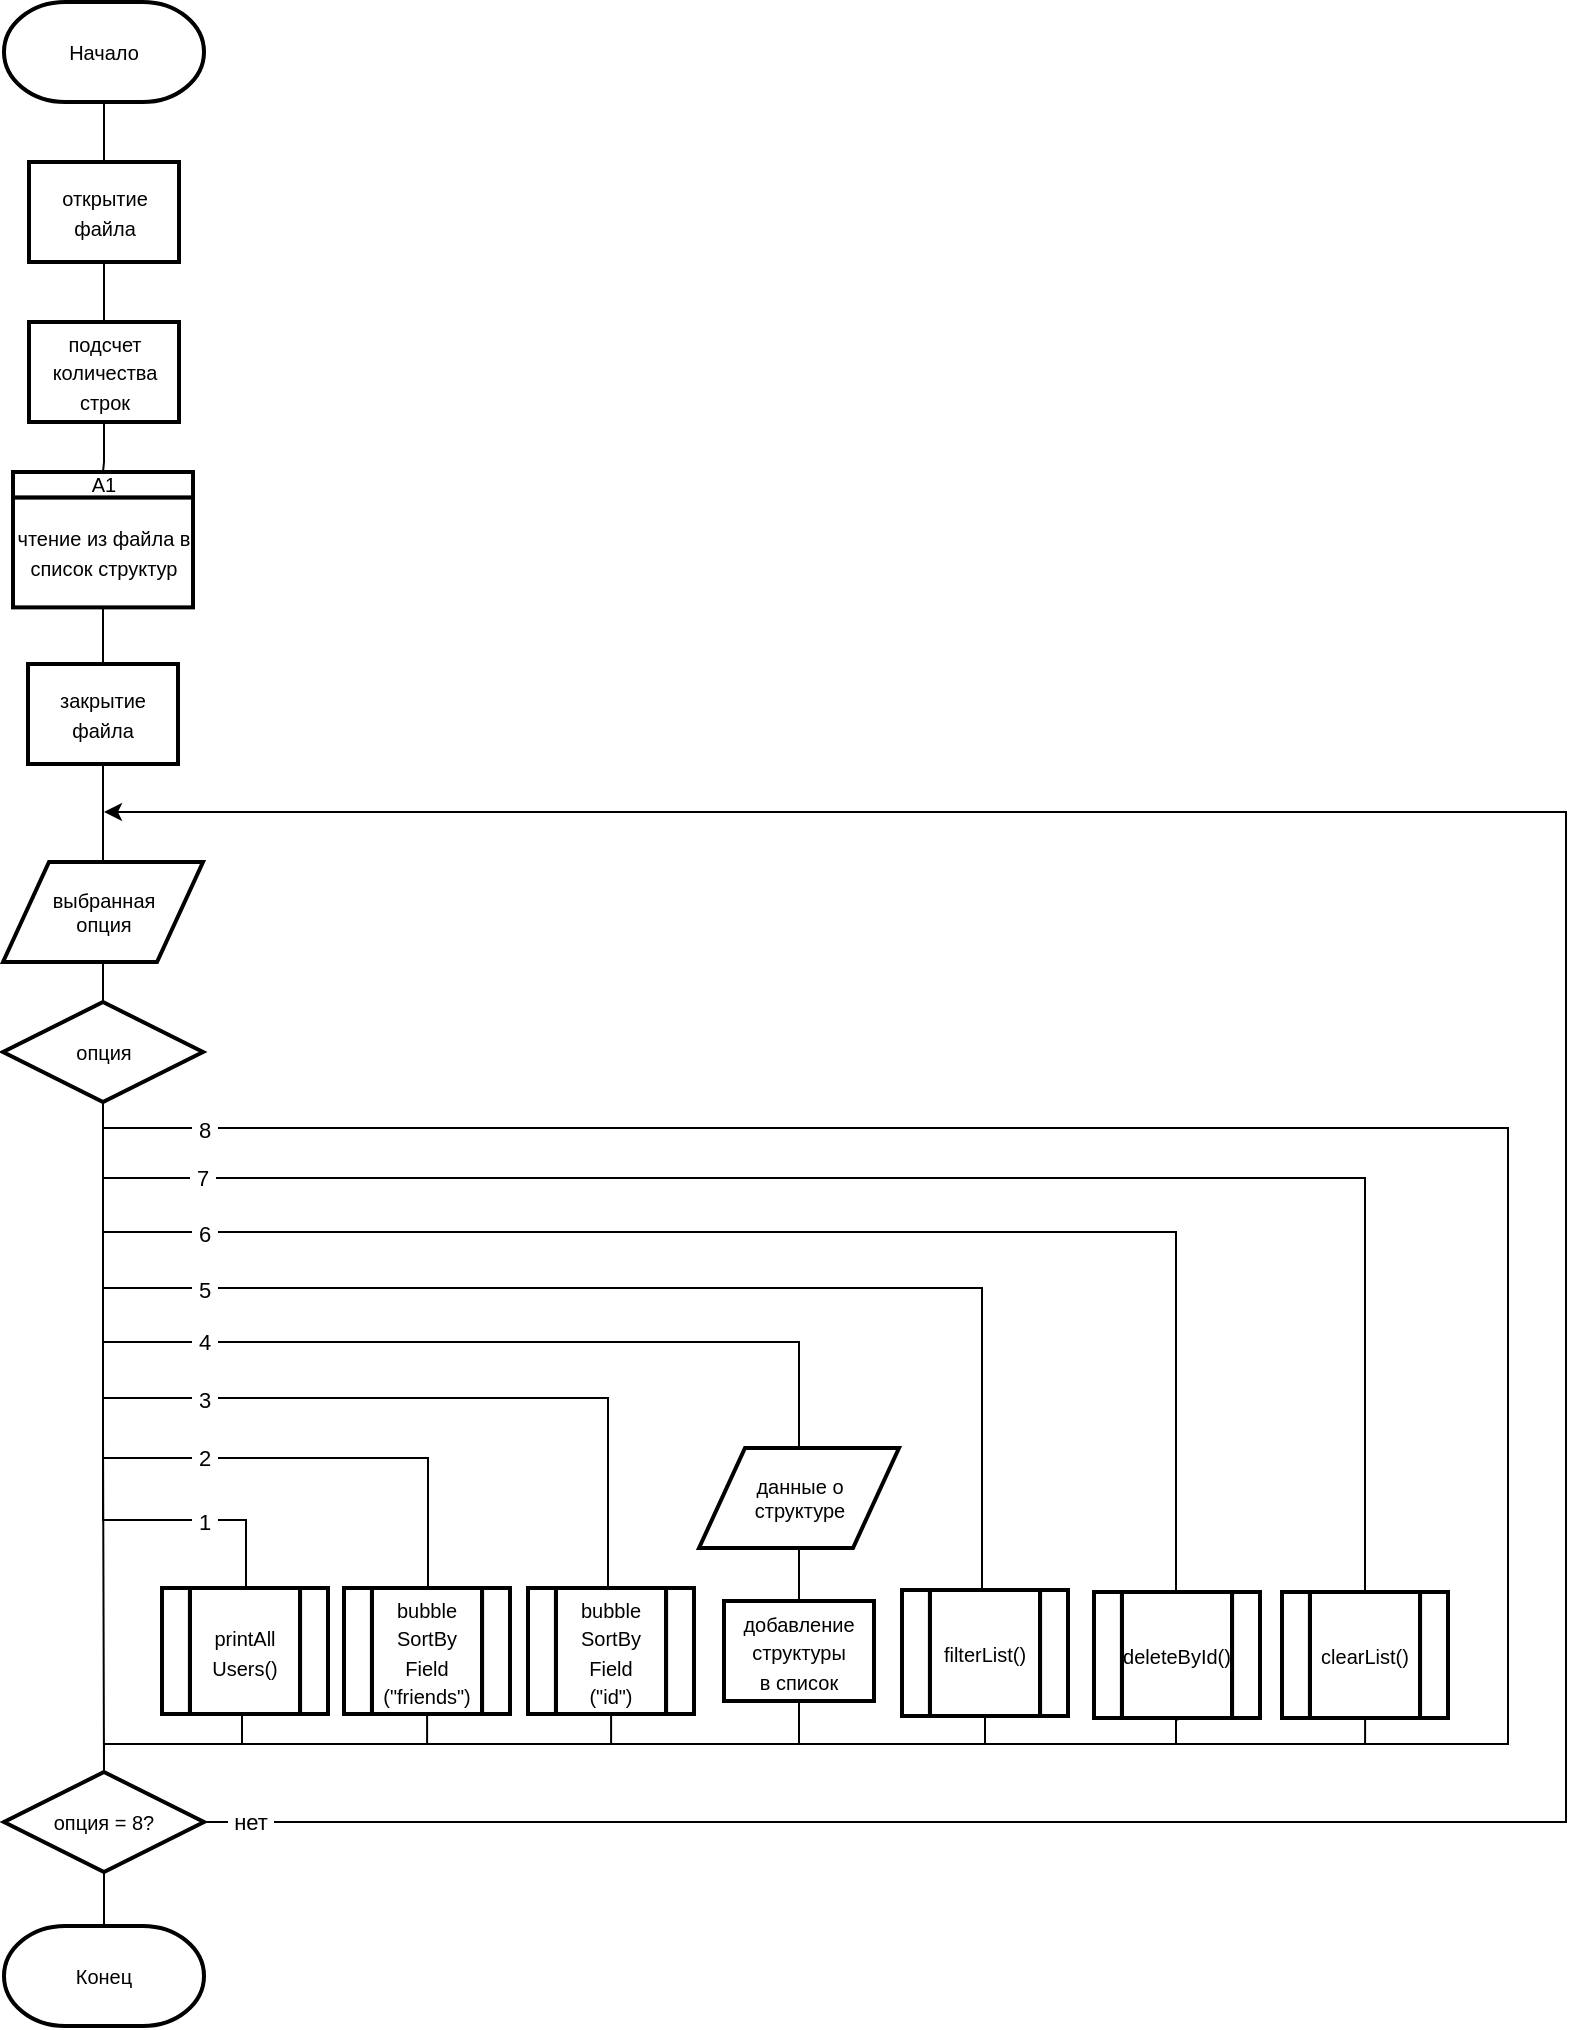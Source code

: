 <mxfile version="22.0.3" type="device" pages="9">
  <diagram name="main" id="lazlIpi1OaGIUPXyTEgX">
    <mxGraphModel dx="1050" dy="669" grid="0" gridSize="10" guides="1" tooltips="1" connect="1" arrows="1" fold="1" page="1" pageScale="1" pageWidth="827" pageHeight="1169" background="#FFFFFF" math="0" shadow="0">
      <root>
        <mxCell id="0" />
        <mxCell id="1" parent="0" />
        <mxCell id="VekV48xuK0N74o1VEVem-3" value="" style="edgeStyle=orthogonalEdgeStyle;rounded=0;orthogonalLoop=1;jettySize=auto;html=1;endArrow=none;endFill=0;" parent="1" source="VekV48xuK0N74o1VEVem-4" target="VekV48xuK0N74o1VEVem-7" edge="1">
          <mxGeometry relative="1" as="geometry" />
        </mxCell>
        <mxCell id="VekV48xuK0N74o1VEVem-4" value="Начало" style="strokeWidth=2;html=1;shape=mxgraph.flowchart.terminator;whiteSpace=wrap;fontSize=10;" parent="1" vertex="1">
          <mxGeometry x="31" y="60" width="100" height="50" as="geometry" />
        </mxCell>
        <mxCell id="VekV48xuK0N74o1VEVem-5" value="Конец" style="strokeWidth=2;html=1;shape=mxgraph.flowchart.terminator;whiteSpace=wrap;fontSize=10;" parent="1" vertex="1">
          <mxGeometry x="31" y="1022" width="100" height="50" as="geometry" />
        </mxCell>
        <mxCell id="VekV48xuK0N74o1VEVem-6" style="edgeStyle=orthogonalEdgeStyle;rounded=0;orthogonalLoop=1;jettySize=auto;html=1;entryX=0.5;entryY=0;entryDx=0;entryDy=0;endArrow=none;endFill=0;" parent="1" source="VekV48xuK0N74o1VEVem-7" target="VekV48xuK0N74o1VEVem-9" edge="1">
          <mxGeometry relative="1" as="geometry" />
        </mxCell>
        <mxCell id="VekV48xuK0N74o1VEVem-7" value="&lt;font style=&quot;font-size: 10px;&quot;&gt;открытие файла&lt;/font&gt;" style="rounded=0;whiteSpace=wrap;html=1;absoluteArcSize=1;arcSize=14;strokeWidth=2;" parent="1" vertex="1">
          <mxGeometry x="43.5" y="140.0" width="75" height="50" as="geometry" />
        </mxCell>
        <mxCell id="VekV48xuK0N74o1VEVem-8" style="edgeStyle=orthogonalEdgeStyle;rounded=0;orthogonalLoop=1;jettySize=auto;html=1;entryX=0.5;entryY=0;entryDx=0;entryDy=0;endArrow=none;endFill=0;" parent="1" source="VekV48xuK0N74o1VEVem-9" target="VekV48xuK0N74o1VEVem-12" edge="1">
          <mxGeometry relative="1" as="geometry" />
        </mxCell>
        <mxCell id="VekV48xuK0N74o1VEVem-9" value="&lt;font style=&quot;font-size: 10px;&quot;&gt;подсчет количества строк&lt;/font&gt;" style="rounded=0;whiteSpace=wrap;html=1;absoluteArcSize=1;arcSize=14;strokeWidth=2;" parent="1" vertex="1">
          <mxGeometry x="43.5" y="220.0" width="75" height="50" as="geometry" />
        </mxCell>
        <mxCell id="VekV48xuK0N74o1VEVem-10" value="" style="group" parent="1" vertex="1" connectable="0">
          <mxGeometry x="35.5" y="295" width="90" height="55" as="geometry" />
        </mxCell>
        <mxCell id="VekV48xuK0N74o1VEVem-11" value="&lt;font style=&quot;font-size: 10px;&quot;&gt;чтение из файла в список структур&lt;/font&gt;" style="rounded=0;whiteSpace=wrap;html=1;absoluteArcSize=1;arcSize=14;strokeWidth=2;" parent="VekV48xuK0N74o1VEVem-10" vertex="1">
          <mxGeometry y="12.692" width="90" height="55" as="geometry" />
        </mxCell>
        <mxCell id="VekV48xuK0N74o1VEVem-12" value="&lt;font style=&quot;font-size: 10px;&quot;&gt;А1&lt;/font&gt;" style="rounded=0;whiteSpace=wrap;html=1;absoluteArcSize=1;arcSize=14;strokeWidth=2;" parent="VekV48xuK0N74o1VEVem-10" vertex="1">
          <mxGeometry width="90" height="12.692" as="geometry" />
        </mxCell>
        <mxCell id="VekV48xuK0N74o1VEVem-122" value="" style="edgeStyle=orthogonalEdgeStyle;rounded=0;orthogonalLoop=1;jettySize=auto;html=1;endArrow=none;endFill=0;" parent="1" source="VekV48xuK0N74o1VEVem-25" target="VekV48xuK0N74o1VEVem-29" edge="1">
          <mxGeometry relative="1" as="geometry" />
        </mxCell>
        <mxCell id="VekV48xuK0N74o1VEVem-25" value="&lt;font style=&quot;font-size: 10px;&quot;&gt;закрытие файла&lt;/font&gt;" style="rounded=0;whiteSpace=wrap;html=1;absoluteArcSize=1;arcSize=14;strokeWidth=2;" parent="1" vertex="1">
          <mxGeometry x="43.0" y="391.0" width="75" height="50" as="geometry" />
        </mxCell>
        <mxCell id="VekV48xuK0N74o1VEVem-26" style="edgeStyle=orthogonalEdgeStyle;rounded=0;orthogonalLoop=1;jettySize=auto;html=1;entryX=0.5;entryY=0;entryDx=0;entryDy=0;endArrow=none;endFill=0;" parent="1" source="VekV48xuK0N74o1VEVem-11" target="VekV48xuK0N74o1VEVem-25" edge="1">
          <mxGeometry relative="1" as="geometry" />
        </mxCell>
        <mxCell id="VekV48xuK0N74o1VEVem-105" style="edgeStyle=orthogonalEdgeStyle;rounded=0;orthogonalLoop=1;jettySize=auto;html=1;entryX=0.5;entryY=0;entryDx=0;entryDy=0;entryPerimeter=0;endArrow=none;endFill=0;" parent="1" source="VekV48xuK0N74o1VEVem-28" target="VekV48xuK0N74o1VEVem-103" edge="1">
          <mxGeometry relative="1" as="geometry">
            <mxPoint x="81.0" y="859.5" as="targetPoint" />
          </mxGeometry>
        </mxCell>
        <mxCell id="VekV48xuK0N74o1VEVem-106" style="edgeStyle=orthogonalEdgeStyle;rounded=0;orthogonalLoop=1;jettySize=auto;html=1;entryX=0.5;entryY=0;entryDx=0;entryDy=0;endArrow=none;endFill=0;" parent="1" source="VekV48xuK0N74o1VEVem-28" target="VekV48xuK0N74o1VEVem-83" edge="1">
          <mxGeometry relative="1" as="geometry">
            <Array as="points">
              <mxPoint x="80" y="819" />
              <mxPoint x="152" y="819" />
              <mxPoint x="152" y="853" />
            </Array>
          </mxGeometry>
        </mxCell>
        <mxCell id="VekV48xuK0N74o1VEVem-119" value="&amp;nbsp;1&amp;nbsp;" style="edgeLabel;html=1;align=center;verticalAlign=middle;resizable=0;points=[];" parent="VekV48xuK0N74o1VEVem-106" vertex="1" connectable="0">
          <mxGeometry x="0.462" y="1" relative="1" as="geometry">
            <mxPoint x="29" y="2" as="offset" />
          </mxGeometry>
        </mxCell>
        <mxCell id="VekV48xuK0N74o1VEVem-107" style="edgeStyle=orthogonalEdgeStyle;rounded=0;orthogonalLoop=1;jettySize=auto;html=1;entryX=0.5;entryY=0;entryDx=0;entryDy=0;endArrow=none;endFill=0;" parent="1" source="VekV48xuK0N74o1VEVem-28" target="VekV48xuK0N74o1VEVem-47" edge="1">
          <mxGeometry relative="1" as="geometry">
            <Array as="points">
              <mxPoint x="80" y="788" />
              <mxPoint x="243" y="788" />
              <mxPoint x="243" y="853" />
            </Array>
          </mxGeometry>
        </mxCell>
        <mxCell id="VekV48xuK0N74o1VEVem-118" value="&amp;nbsp;2&amp;nbsp;" style="edgeLabel;html=1;align=center;verticalAlign=middle;resizable=0;points=[];" parent="VekV48xuK0N74o1VEVem-107" vertex="1" connectable="0">
          <mxGeometry x="0.058" relative="1" as="geometry">
            <mxPoint x="13" as="offset" />
          </mxGeometry>
        </mxCell>
        <mxCell id="VekV48xuK0N74o1VEVem-108" style="edgeStyle=orthogonalEdgeStyle;rounded=0;orthogonalLoop=1;jettySize=auto;html=1;entryX=0.5;entryY=0;entryDx=0;entryDy=0;endArrow=none;endFill=0;" parent="1" source="VekV48xuK0N74o1VEVem-28" target="VekV48xuK0N74o1VEVem-72" edge="1">
          <mxGeometry relative="1" as="geometry">
            <Array as="points">
              <mxPoint x="80" y="758" />
              <mxPoint x="333" y="758" />
              <mxPoint x="333" y="853" />
            </Array>
          </mxGeometry>
        </mxCell>
        <mxCell id="VekV48xuK0N74o1VEVem-117" value="&amp;nbsp;3&amp;nbsp;" style="edgeLabel;html=1;align=center;verticalAlign=middle;resizable=0;points=[];" parent="VekV48xuK0N74o1VEVem-108" vertex="1" connectable="0">
          <mxGeometry x="-0.195" relative="1" as="geometry">
            <mxPoint x="-2" y="1" as="offset" />
          </mxGeometry>
        </mxCell>
        <mxCell id="VekV48xuK0N74o1VEVem-110" style="edgeStyle=orthogonalEdgeStyle;rounded=0;orthogonalLoop=1;jettySize=auto;html=1;entryX=0.5;entryY=0;entryDx=0;entryDy=0;endArrow=none;endFill=0;" parent="1" source="VekV48xuK0N74o1VEVem-28" target="VekV48xuK0N74o1VEVem-92" edge="1">
          <mxGeometry relative="1" as="geometry">
            <Array as="points">
              <mxPoint x="80" y="703" />
              <mxPoint x="520" y="703" />
              <mxPoint x="520" y="854" />
            </Array>
          </mxGeometry>
        </mxCell>
        <mxCell id="VekV48xuK0N74o1VEVem-115" value="&amp;nbsp;5&amp;nbsp;" style="edgeLabel;html=1;align=center;verticalAlign=middle;resizable=0;points=[];" parent="VekV48xuK0N74o1VEVem-110" vertex="1" connectable="0">
          <mxGeometry x="-0.542" relative="1" as="geometry">
            <mxPoint x="-14" y="1" as="offset" />
          </mxGeometry>
        </mxCell>
        <mxCell id="VekV48xuK0N74o1VEVem-111" style="edgeStyle=orthogonalEdgeStyle;rounded=0;orthogonalLoop=1;jettySize=auto;html=1;entryX=0.5;entryY=0;entryDx=0;entryDy=0;endArrow=none;endFill=0;exitX=0.5;exitY=1;exitDx=0;exitDy=0;exitPerimeter=0;" parent="1" source="VekV48xuK0N74o1VEVem-28" target="VekV48xuK0N74o1VEVem-96" edge="1">
          <mxGeometry relative="1" as="geometry">
            <Array as="points">
              <mxPoint x="81" y="675" />
              <mxPoint x="617" y="675" />
              <mxPoint x="617" y="855" />
            </Array>
            <mxPoint x="80.524" y="604" as="sourcePoint" />
            <mxPoint x="616.5" y="849" as="targetPoint" />
          </mxGeometry>
        </mxCell>
        <mxCell id="VekV48xuK0N74o1VEVem-114" value="&amp;nbsp;6&amp;nbsp;" style="edgeLabel;html=1;align=center;verticalAlign=middle;resizable=0;points=[];" parent="VekV48xuK0N74o1VEVem-111" vertex="1" connectable="0">
          <mxGeometry x="-0.662" y="3" relative="1" as="geometry">
            <mxPoint x="-17" y="4" as="offset" />
          </mxGeometry>
        </mxCell>
        <mxCell id="VekV48xuK0N74o1VEVem-112" style="edgeStyle=orthogonalEdgeStyle;rounded=0;orthogonalLoop=1;jettySize=auto;html=1;entryX=0.5;entryY=0;entryDx=0;entryDy=0;entryPerimeter=0;endArrow=none;endFill=0;" parent="1" source="VekV48xuK0N74o1VEVem-28" target="VekV48xuK0N74o1VEVem-103" edge="1">
          <mxGeometry relative="1" as="geometry">
            <mxPoint x="746.5" y="862" as="targetPoint" />
            <Array as="points">
              <mxPoint x="80" y="623" />
              <mxPoint x="783" y="623" />
              <mxPoint x="783" y="931" />
              <mxPoint x="81" y="931" />
            </Array>
          </mxGeometry>
        </mxCell>
        <mxCell id="VekV48xuK0N74o1VEVem-113" value="&amp;nbsp;8&amp;nbsp;" style="edgeLabel;html=1;align=center;verticalAlign=middle;resizable=0;points=[];" parent="VekV48xuK0N74o1VEVem-112" vertex="1" connectable="0">
          <mxGeometry x="-0.763" y="1" relative="1" as="geometry">
            <mxPoint x="-143" y="2" as="offset" />
          </mxGeometry>
        </mxCell>
        <mxCell id="-SAfB2TOgZt5naQNG_H0-8" style="edgeStyle=orthogonalEdgeStyle;rounded=0;orthogonalLoop=1;jettySize=auto;html=1;entryX=0.5;entryY=0;entryDx=0;entryDy=0;endArrow=none;endFill=0;" parent="1" source="VekV48xuK0N74o1VEVem-28" target="-SAfB2TOgZt5naQNG_H0-5" edge="1">
          <mxGeometry relative="1" as="geometry">
            <Array as="points">
              <mxPoint x="80" y="648" />
              <mxPoint x="712" y="648" />
            </Array>
          </mxGeometry>
        </mxCell>
        <mxCell id="-SAfB2TOgZt5naQNG_H0-10" value="&amp;nbsp;7&amp;nbsp;" style="edgeLabel;html=1;align=center;verticalAlign=middle;resizable=0;points=[];" parent="-SAfB2TOgZt5naQNG_H0-8" vertex="1" connectable="0">
          <mxGeometry x="-0.818" y="-1" relative="1" as="geometry">
            <mxPoint x="8" y="-1" as="offset" />
          </mxGeometry>
        </mxCell>
        <mxCell id="CHJLn3F49kuI_fqubMp7-2" style="edgeStyle=orthogonalEdgeStyle;rounded=0;orthogonalLoop=1;jettySize=auto;html=1;entryX=0.5;entryY=0;entryDx=0;entryDy=0;endArrow=none;endFill=0;" parent="1" source="VekV48xuK0N74o1VEVem-28" target="CHJLn3F49kuI_fqubMp7-1" edge="1">
          <mxGeometry relative="1" as="geometry">
            <Array as="points">
              <mxPoint x="81" y="730" />
              <mxPoint x="429" y="730" />
            </Array>
          </mxGeometry>
        </mxCell>
        <mxCell id="CHJLn3F49kuI_fqubMp7-4" value="&amp;nbsp;4&amp;nbsp;" style="edgeLabel;html=1;align=center;verticalAlign=middle;resizable=0;points=[];" parent="CHJLn3F49kuI_fqubMp7-2" vertex="1" connectable="0">
          <mxGeometry x="-0.342" y="1" relative="1" as="geometry">
            <mxPoint x="-1" y="1" as="offset" />
          </mxGeometry>
        </mxCell>
        <mxCell id="VekV48xuK0N74o1VEVem-28" value="опция" style="strokeWidth=2;html=1;shape=mxgraph.flowchart.decision;whiteSpace=wrap;fontSize=10;" parent="1" vertex="1">
          <mxGeometry x="30.5" y="560" width="100" height="50" as="geometry" />
        </mxCell>
        <mxCell id="VekV48xuK0N74o1VEVem-121" value="" style="edgeStyle=orthogonalEdgeStyle;rounded=0;orthogonalLoop=1;jettySize=auto;html=1;endArrow=none;endFill=0;" parent="1" source="VekV48xuK0N74o1VEVem-29" target="VekV48xuK0N74o1VEVem-28" edge="1">
          <mxGeometry relative="1" as="geometry" />
        </mxCell>
        <mxCell id="VekV48xuK0N74o1VEVem-29" value="выбранная &lt;br&gt;опция" style="shape=parallelogram;html=1;strokeWidth=2;perimeter=parallelogramPerimeter;whiteSpace=wrap;rounded=0;arcSize=12;size=0.23;fontSize=10;" parent="1" vertex="1">
          <mxGeometry x="30.5" y="490" width="100" height="50" as="geometry" />
        </mxCell>
        <mxCell id="VekV48xuK0N74o1VEVem-46" value="" style="group" parent="1" vertex="1" connectable="0">
          <mxGeometry x="201" y="853" width="83" height="63" as="geometry" />
        </mxCell>
        <mxCell id="VekV48xuK0N74o1VEVem-47" value="&lt;font style=&quot;font-size: 10px;&quot;&gt;bubble&lt;br&gt;SortBy&lt;br&gt;Field&lt;br&gt;(&quot;friends&quot;)&lt;/font&gt;" style="rounded=0;whiteSpace=wrap;html=1;absoluteArcSize=1;arcSize=14;strokeWidth=2;" parent="VekV48xuK0N74o1VEVem-46" vertex="1">
          <mxGeometry x="13.956" width="55.088" height="63.0" as="geometry" />
        </mxCell>
        <mxCell id="VekV48xuK0N74o1VEVem-48" value="" style="rounded=0;whiteSpace=wrap;html=1;absoluteArcSize=1;arcSize=14;strokeWidth=2;" parent="VekV48xuK0N74o1VEVem-46" vertex="1">
          <mxGeometry x="69.044" width="13.956" height="63.0" as="geometry" />
        </mxCell>
        <mxCell id="VekV48xuK0N74o1VEVem-49" value="" style="rounded=0;whiteSpace=wrap;html=1;absoluteArcSize=1;arcSize=14;strokeWidth=2;" parent="VekV48xuK0N74o1VEVem-46" vertex="1">
          <mxGeometry width="13.956" height="63.0" as="geometry" />
        </mxCell>
        <mxCell id="VekV48xuK0N74o1VEVem-71" value="" style="group" parent="1" vertex="1" connectable="0">
          <mxGeometry x="293" y="853" width="83" height="63" as="geometry" />
        </mxCell>
        <mxCell id="VekV48xuK0N74o1VEVem-72" value="&lt;font style=&quot;font-size: 10px;&quot;&gt;bubble&lt;br style=&quot;border-color: var(--border-color);&quot;&gt;SortBy&lt;br style=&quot;border-color: var(--border-color);&quot;&gt;&lt;span style=&quot;border-color: var(--border-color);&quot;&gt;Field&lt;/span&gt;&lt;br style=&quot;border-color: var(--border-color);&quot;&gt;&lt;span style=&quot;border-color: var(--border-color);&quot;&gt;(&quot;id&quot;)&lt;/span&gt;&lt;/font&gt;" style="rounded=0;whiteSpace=wrap;html=1;absoluteArcSize=1;arcSize=14;strokeWidth=2;" parent="VekV48xuK0N74o1VEVem-71" vertex="1">
          <mxGeometry x="13.956" width="55.088" height="63.0" as="geometry" />
        </mxCell>
        <mxCell id="VekV48xuK0N74o1VEVem-73" value="" style="rounded=0;whiteSpace=wrap;html=1;absoluteArcSize=1;arcSize=14;strokeWidth=2;" parent="VekV48xuK0N74o1VEVem-71" vertex="1">
          <mxGeometry x="69.044" width="13.956" height="63.0" as="geometry" />
        </mxCell>
        <mxCell id="VekV48xuK0N74o1VEVem-74" value="" style="rounded=0;whiteSpace=wrap;html=1;absoluteArcSize=1;arcSize=14;strokeWidth=2;" parent="VekV48xuK0N74o1VEVem-71" vertex="1">
          <mxGeometry width="13.956" height="63.0" as="geometry" />
        </mxCell>
        <mxCell id="VekV48xuK0N74o1VEVem-82" value="" style="group" parent="1" vertex="1" connectable="0">
          <mxGeometry x="110" y="853" width="83" height="63" as="geometry" />
        </mxCell>
        <mxCell id="VekV48xuK0N74o1VEVem-83" value="&lt;font style=&quot;font-size: 10px;&quot;&gt;printAll&lt;br style=&quot;border-color: var(--border-color);&quot;&gt;Users()&lt;/font&gt;" style="rounded=0;whiteSpace=wrap;html=1;absoluteArcSize=1;arcSize=14;strokeWidth=2;" parent="VekV48xuK0N74o1VEVem-82" vertex="1">
          <mxGeometry x="13.956" width="55.088" height="63.0" as="geometry" />
        </mxCell>
        <mxCell id="VekV48xuK0N74o1VEVem-84" value="" style="rounded=0;whiteSpace=wrap;html=1;absoluteArcSize=1;arcSize=14;strokeWidth=2;" parent="VekV48xuK0N74o1VEVem-82" vertex="1">
          <mxGeometry x="69.044" width="13.956" height="63.0" as="geometry" />
        </mxCell>
        <mxCell id="VekV48xuK0N74o1VEVem-85" value="" style="rounded=0;whiteSpace=wrap;html=1;absoluteArcSize=1;arcSize=14;strokeWidth=2;" parent="VekV48xuK0N74o1VEVem-82" vertex="1">
          <mxGeometry width="13.956" height="63.0" as="geometry" />
        </mxCell>
        <mxCell id="VekV48xuK0N74o1VEVem-91" value="" style="group" parent="1" vertex="1" connectable="0">
          <mxGeometry x="480" y="854" width="83" height="63" as="geometry" />
        </mxCell>
        <mxCell id="VekV48xuK0N74o1VEVem-92" value="&lt;span style=&quot;font-size: 10px;&quot;&gt;filterList()&lt;/span&gt;" style="rounded=0;whiteSpace=wrap;html=1;absoluteArcSize=1;arcSize=14;strokeWidth=2;" parent="VekV48xuK0N74o1VEVem-91" vertex="1">
          <mxGeometry x="13.956" width="55.088" height="63.0" as="geometry" />
        </mxCell>
        <mxCell id="VekV48xuK0N74o1VEVem-93" value="" style="rounded=0;whiteSpace=wrap;html=1;absoluteArcSize=1;arcSize=14;strokeWidth=2;" parent="VekV48xuK0N74o1VEVem-91" vertex="1">
          <mxGeometry x="69.044" width="13.956" height="63.0" as="geometry" />
        </mxCell>
        <mxCell id="VekV48xuK0N74o1VEVem-94" value="" style="rounded=0;whiteSpace=wrap;html=1;absoluteArcSize=1;arcSize=14;strokeWidth=2;" parent="VekV48xuK0N74o1VEVem-91" vertex="1">
          <mxGeometry width="13.956" height="63.0" as="geometry" />
        </mxCell>
        <mxCell id="VekV48xuK0N74o1VEVem-95" value="" style="group" parent="1" vertex="1" connectable="0">
          <mxGeometry x="576" y="855" width="83" height="63" as="geometry" />
        </mxCell>
        <mxCell id="VekV48xuK0N74o1VEVem-96" value="&lt;span style=&quot;font-size: 10px;&quot;&gt;deleteById()&lt;/span&gt;" style="rounded=0;whiteSpace=wrap;html=1;absoluteArcSize=1;arcSize=14;strokeWidth=2;" parent="VekV48xuK0N74o1VEVem-95" vertex="1">
          <mxGeometry x="13.956" width="55.088" height="63.0" as="geometry" />
        </mxCell>
        <mxCell id="VekV48xuK0N74o1VEVem-97" value="" style="rounded=0;whiteSpace=wrap;html=1;absoluteArcSize=1;arcSize=14;strokeWidth=2;" parent="VekV48xuK0N74o1VEVem-95" vertex="1">
          <mxGeometry x="69.044" width="13.956" height="63.0" as="geometry" />
        </mxCell>
        <mxCell id="VekV48xuK0N74o1VEVem-98" value="" style="rounded=0;whiteSpace=wrap;html=1;absoluteArcSize=1;arcSize=14;strokeWidth=2;" parent="VekV48xuK0N74o1VEVem-95" vertex="1">
          <mxGeometry width="13.956" height="63.0" as="geometry" />
        </mxCell>
        <mxCell id="VekV48xuK0N74o1VEVem-123" style="edgeStyle=orthogonalEdgeStyle;rounded=0;orthogonalLoop=1;jettySize=auto;html=1;exitX=1;exitY=0.5;exitDx=0;exitDy=0;exitPerimeter=0;" parent="1" source="VekV48xuK0N74o1VEVem-103" edge="1">
          <mxGeometry relative="1" as="geometry">
            <mxPoint x="81" y="465" as="targetPoint" />
            <Array as="points">
              <mxPoint x="812" y="970" />
              <mxPoint x="812" y="465" />
              <mxPoint x="81" y="465" />
            </Array>
          </mxGeometry>
        </mxCell>
        <mxCell id="VekV48xuK0N74o1VEVem-125" value="&amp;nbsp;нет&amp;nbsp;" style="edgeLabel;html=1;align=center;verticalAlign=middle;resizable=0;points=[];" parent="VekV48xuK0N74o1VEVem-123" vertex="1" connectable="0">
          <mxGeometry x="-0.979" y="1" relative="1" as="geometry">
            <mxPoint x="3" y="1" as="offset" />
          </mxGeometry>
        </mxCell>
        <mxCell id="VekV48xuK0N74o1VEVem-124" value="" style="edgeStyle=orthogonalEdgeStyle;rounded=0;orthogonalLoop=1;jettySize=auto;html=1;endArrow=none;endFill=0;" parent="1" source="VekV48xuK0N74o1VEVem-103" target="VekV48xuK0N74o1VEVem-5" edge="1">
          <mxGeometry relative="1" as="geometry" />
        </mxCell>
        <mxCell id="VekV48xuK0N74o1VEVem-103" value="опция = 8?" style="strokeWidth=2;html=1;shape=mxgraph.flowchart.decision;whiteSpace=wrap;fontSize=10;" parent="1" vertex="1">
          <mxGeometry x="31" y="945" width="100" height="50" as="geometry" />
        </mxCell>
        <mxCell id="VekV48xuK0N74o1VEVem-126" style="edgeStyle=orthogonalEdgeStyle;rounded=0;orthogonalLoop=1;jettySize=auto;html=1;entryX=0.5;entryY=0;entryDx=0;entryDy=0;entryPerimeter=0;endArrow=none;endFill=0;" parent="1" source="VekV48xuK0N74o1VEVem-83" target="VekV48xuK0N74o1VEVem-103" edge="1">
          <mxGeometry relative="1" as="geometry">
            <Array as="points">
              <mxPoint x="150" y="931" />
              <mxPoint x="81" y="931" />
            </Array>
          </mxGeometry>
        </mxCell>
        <mxCell id="VekV48xuK0N74o1VEVem-127" style="edgeStyle=orthogonalEdgeStyle;rounded=0;orthogonalLoop=1;jettySize=auto;html=1;entryX=0.5;entryY=0;entryDx=0;entryDy=0;entryPerimeter=0;endArrow=none;endFill=0;" parent="1" source="VekV48xuK0N74o1VEVem-47" target="VekV48xuK0N74o1VEVem-103" edge="1">
          <mxGeometry relative="1" as="geometry">
            <Array as="points">
              <mxPoint x="243" y="931" />
              <mxPoint x="81" y="931" />
            </Array>
          </mxGeometry>
        </mxCell>
        <mxCell id="VekV48xuK0N74o1VEVem-128" style="edgeStyle=orthogonalEdgeStyle;rounded=0;orthogonalLoop=1;jettySize=auto;html=1;entryX=0.5;entryY=0;entryDx=0;entryDy=0;entryPerimeter=0;endArrow=none;endFill=0;" parent="1" source="VekV48xuK0N74o1VEVem-72" target="VekV48xuK0N74o1VEVem-103" edge="1">
          <mxGeometry relative="1" as="geometry">
            <mxPoint x="154.286" y="959.143" as="targetPoint" />
            <Array as="points">
              <mxPoint x="335" y="931" />
              <mxPoint x="81" y="931" />
            </Array>
          </mxGeometry>
        </mxCell>
        <mxCell id="VekV48xuK0N74o1VEVem-129" style="edgeStyle=orthogonalEdgeStyle;rounded=0;orthogonalLoop=1;jettySize=auto;html=1;entryX=0.5;entryY=0;entryDx=0;entryDy=0;entryPerimeter=0;endArrow=none;endFill=0;exitX=0.5;exitY=1;exitDx=0;exitDy=0;" parent="1" source="5DPBvtmLzTLytTXB2Hhx-1" target="VekV48xuK0N74o1VEVem-103" edge="1">
          <mxGeometry relative="1" as="geometry">
            <Array as="points">
              <mxPoint x="429" y="931" />
              <mxPoint x="81" y="931" />
            </Array>
            <mxPoint x="428.571" y="916" as="sourcePoint" />
          </mxGeometry>
        </mxCell>
        <mxCell id="VekV48xuK0N74o1VEVem-130" style="edgeStyle=orthogonalEdgeStyle;rounded=0;orthogonalLoop=1;jettySize=auto;html=1;entryX=0.5;entryY=0;entryDx=0;entryDy=0;entryPerimeter=0;endArrow=none;endFill=0;exitX=0.5;exitY=1;exitDx=0;exitDy=0;" parent="1" source="VekV48xuK0N74o1VEVem-92" target="VekV48xuK0N74o1VEVem-103" edge="1">
          <mxGeometry relative="1" as="geometry">
            <Array as="points">
              <mxPoint x="522" y="931" />
              <mxPoint x="81" y="931" />
            </Array>
          </mxGeometry>
        </mxCell>
        <mxCell id="VekV48xuK0N74o1VEVem-131" style="edgeStyle=orthogonalEdgeStyle;rounded=0;orthogonalLoop=1;jettySize=auto;html=1;entryX=0.5;entryY=0;entryDx=0;entryDy=0;entryPerimeter=0;endArrow=none;endFill=0;exitX=0.512;exitY=1.012;exitDx=0;exitDy=0;exitPerimeter=0;" parent="1" source="VekV48xuK0N74o1VEVem-96" target="VekV48xuK0N74o1VEVem-103" edge="1">
          <mxGeometry relative="1" as="geometry">
            <Array as="points">
              <mxPoint x="617" y="931" />
              <mxPoint x="81" y="931" />
            </Array>
            <mxPoint x="621" y="931" as="sourcePoint" />
          </mxGeometry>
        </mxCell>
        <mxCell id="-SAfB2TOgZt5naQNG_H0-4" value="" style="group" parent="1" vertex="1" connectable="0">
          <mxGeometry x="670" y="855" width="83" height="63" as="geometry" />
        </mxCell>
        <mxCell id="-SAfB2TOgZt5naQNG_H0-5" value="&lt;span style=&quot;font-size: 10px;&quot;&gt;clearList()&lt;/span&gt;" style="rounded=0;whiteSpace=wrap;html=1;absoluteArcSize=1;arcSize=14;strokeWidth=2;" parent="-SAfB2TOgZt5naQNG_H0-4" vertex="1">
          <mxGeometry x="13.956" width="55.088" height="63.0" as="geometry" />
        </mxCell>
        <mxCell id="-SAfB2TOgZt5naQNG_H0-6" value="" style="rounded=0;whiteSpace=wrap;html=1;absoluteArcSize=1;arcSize=14;strokeWidth=2;" parent="-SAfB2TOgZt5naQNG_H0-4" vertex="1">
          <mxGeometry x="69.044" width="13.956" height="63.0" as="geometry" />
        </mxCell>
        <mxCell id="-SAfB2TOgZt5naQNG_H0-7" value="" style="rounded=0;whiteSpace=wrap;html=1;absoluteArcSize=1;arcSize=14;strokeWidth=2;" parent="-SAfB2TOgZt5naQNG_H0-4" vertex="1">
          <mxGeometry width="13.956" height="63.0" as="geometry" />
        </mxCell>
        <mxCell id="-SAfB2TOgZt5naQNG_H0-9" style="edgeStyle=orthogonalEdgeStyle;rounded=0;orthogonalLoop=1;jettySize=auto;html=1;entryX=0.5;entryY=0;entryDx=0;entryDy=0;entryPerimeter=0;endArrow=none;endFill=0;" parent="1" source="-SAfB2TOgZt5naQNG_H0-5" target="VekV48xuK0N74o1VEVem-103" edge="1">
          <mxGeometry relative="1" as="geometry">
            <Array as="points">
              <mxPoint x="712" y="931" />
              <mxPoint x="81" y="931" />
            </Array>
          </mxGeometry>
        </mxCell>
        <mxCell id="5DPBvtmLzTLytTXB2Hhx-1" value="&lt;font style=&quot;font-size: 10px;&quot;&gt;добавление структуры&lt;br&gt;в список&lt;br&gt;&lt;/font&gt;" style="rounded=0;whiteSpace=wrap;html=1;absoluteArcSize=1;arcSize=14;strokeWidth=2;" parent="1" vertex="1">
          <mxGeometry x="391.0" y="859.5" width="75" height="50" as="geometry" />
        </mxCell>
        <mxCell id="CHJLn3F49kuI_fqubMp7-3" style="edgeStyle=orthogonalEdgeStyle;rounded=0;orthogonalLoop=1;jettySize=auto;html=1;endArrow=none;endFill=0;" parent="1" source="CHJLn3F49kuI_fqubMp7-1" target="5DPBvtmLzTLytTXB2Hhx-1" edge="1">
          <mxGeometry relative="1" as="geometry" />
        </mxCell>
        <mxCell id="CHJLn3F49kuI_fqubMp7-1" value="данные о &lt;br&gt;структуре" style="shape=parallelogram;html=1;strokeWidth=2;perimeter=parallelogramPerimeter;whiteSpace=wrap;rounded=0;arcSize=12;size=0.23;fontSize=10;" parent="1" vertex="1">
          <mxGeometry x="378.5" y="783" width="100" height="50" as="geometry" />
        </mxCell>
      </root>
    </mxGraphModel>
  </diagram>
  <diagram id="W08SciOS30D43uL-H1Vg" name="A1">
    <mxGraphModel dx="1050" dy="669" grid="0" gridSize="10" guides="1" tooltips="1" connect="1" arrows="1" fold="1" page="1" pageScale="1" pageWidth="827" pageHeight="1169" math="0" shadow="0">
      <root>
        <mxCell id="0" />
        <mxCell id="1" parent="0" />
        <mxCell id="64f55BPod8Zsq0DbcZpD-1" style="edgeStyle=orthogonalEdgeStyle;rounded=0;orthogonalLoop=1;jettySize=auto;html=1;entryX=0.5;entryY=0;entryDx=0;entryDy=0;endArrow=none;endFill=0;" parent="1" source="64f55BPod8Zsq0DbcZpD-2" target="64f55BPod8Zsq0DbcZpD-10" edge="1">
          <mxGeometry relative="1" as="geometry" />
        </mxCell>
        <mxCell id="64f55BPod8Zsq0DbcZpD-2" value="Начало А1" style="strokeWidth=2;html=1;shape=mxgraph.flowchart.terminator;whiteSpace=wrap;fontSize=10;" parent="1" vertex="1">
          <mxGeometry x="102.5" y="40" width="100" height="50" as="geometry" />
        </mxCell>
        <mxCell id="64f55BPod8Zsq0DbcZpD-3" value="Конец А1" style="strokeWidth=2;html=1;shape=mxgraph.flowchart.terminator;whiteSpace=wrap;fontSize=10;" parent="1" vertex="1">
          <mxGeometry x="102.5" y="719" width="100" height="50" as="geometry" />
        </mxCell>
        <mxCell id="64f55BPod8Zsq0DbcZpD-4" value="" style="edgeStyle=orthogonalEdgeStyle;rounded=0;orthogonalLoop=1;jettySize=auto;html=1;endArrow=none;endFill=0;entryX=0.516;entryY=0.004;entryDx=0;entryDy=0;entryPerimeter=0;exitX=0.481;exitY=1.003;exitDx=0;exitDy=0;exitPerimeter=0;" parent="1" source="64f55BPod8Zsq0DbcZpD-18" target="64f55BPod8Zsq0DbcZpD-7" edge="1">
          <mxGeometry relative="1" as="geometry">
            <mxPoint x="292.5" y="323.0" as="sourcePoint" />
            <Array as="points">
              <mxPoint x="294" y="322" />
            </Array>
          </mxGeometry>
        </mxCell>
        <mxCell id="64f55BPod8Zsq0DbcZpD-6" style="edgeStyle=orthogonalEdgeStyle;rounded=0;orthogonalLoop=1;jettySize=auto;html=1;entryX=0.5;entryY=0;entryDx=0;entryDy=0;endArrow=none;endFill=0;" parent="1" source="64f55BPod8Zsq0DbcZpD-7" target="64f55BPod8Zsq0DbcZpD-9" edge="1">
          <mxGeometry relative="1" as="geometry" />
        </mxCell>
        <mxCell id="64f55BPod8Zsq0DbcZpD-7" value="&lt;font style=&quot;font-size: 10px;&quot;&gt;разбиение строки по разделителям&lt;/font&gt;" style="rounded=0;whiteSpace=wrap;html=1;absoluteArcSize=1;arcSize=14;strokeWidth=2;" parent="1" vertex="1">
          <mxGeometry x="255.0" y="363.0" width="75" height="50" as="geometry" />
        </mxCell>
        <mxCell id="qWhBwvaxMqs6YiB63z90-2" style="edgeStyle=orthogonalEdgeStyle;rounded=0;orthogonalLoop=1;jettySize=auto;html=1;entryX=0.5;entryY=0;entryDx=0;entryDy=0;endArrow=none;endFill=0;" parent="1" source="64f55BPod8Zsq0DbcZpD-9" target="qWhBwvaxMqs6YiB63z90-1" edge="1">
          <mxGeometry relative="1" as="geometry" />
        </mxCell>
        <mxCell id="64f55BPod8Zsq0DbcZpD-9" value="&lt;font style=&quot;font-size: 10px;&quot;&gt;заполнение i-ой структуры&lt;/font&gt;" style="rounded=0;whiteSpace=wrap;html=1;absoluteArcSize=1;arcSize=14;strokeWidth=2;" parent="1" vertex="1">
          <mxGeometry x="255.0" y="453.0" width="75" height="50" as="geometry" />
        </mxCell>
        <mxCell id="64f55BPod8Zsq0DbcZpD-10" value="&lt;font style=&quot;font-size: 10px;&quot;&gt;i = 0&lt;br&gt;&lt;/font&gt;" style="rounded=0;whiteSpace=wrap;html=1;absoluteArcSize=1;arcSize=14;strokeWidth=2;" parent="1" vertex="1">
          <mxGeometry x="115.0" y="118.0" width="75" height="50" as="geometry" />
        </mxCell>
        <mxCell id="64f55BPod8Zsq0DbcZpD-11" style="edgeStyle=orthogonalEdgeStyle;rounded=0;orthogonalLoop=1;jettySize=auto;html=1;entryX=0.5;entryY=0;entryDx=0;entryDy=0;endArrow=none;endFill=0;" parent="1" source="64f55BPod8Zsq0DbcZpD-13" target="64f55BPod8Zsq0DbcZpD-18" edge="1">
          <mxGeometry relative="1" as="geometry">
            <mxPoint x="292.5" y="273.0" as="targetPoint" />
          </mxGeometry>
        </mxCell>
        <mxCell id="64f55BPod8Zsq0DbcZpD-12" value="&amp;nbsp;да&amp;nbsp;" style="edgeLabel;html=1;align=center;verticalAlign=middle;resizable=0;points=[];" parent="64f55BPod8Zsq0DbcZpD-11" vertex="1" connectable="0">
          <mxGeometry x="-0.42" y="1" relative="1" as="geometry">
            <mxPoint as="offset" />
          </mxGeometry>
        </mxCell>
        <mxCell id="64f55BPod8Zsq0DbcZpD-13" value="i &amp;lt; n?" style="strokeWidth=2;html=1;shape=mxgraph.flowchart.decision;whiteSpace=wrap;fontSize=10;" parent="1" vertex="1">
          <mxGeometry x="102.5" y="201" width="100" height="50" as="geometry" />
        </mxCell>
        <mxCell id="64f55BPod8Zsq0DbcZpD-14" style="edgeStyle=orthogonalEdgeStyle;rounded=0;orthogonalLoop=1;jettySize=auto;html=1;" parent="1" source="64f55BPod8Zsq0DbcZpD-15" edge="1">
          <mxGeometry relative="1" as="geometry">
            <mxPoint x="152" y="185" as="targetPoint" />
            <Array as="points">
              <mxPoint x="292" y="692" />
              <mxPoint x="395" y="692" />
              <mxPoint x="395" y="185" />
            </Array>
          </mxGeometry>
        </mxCell>
        <mxCell id="64f55BPod8Zsq0DbcZpD-15" value="&lt;font style=&quot;font-size: 10px;&quot;&gt;i++&lt;br&gt;&lt;/font&gt;" style="rounded=0;whiteSpace=wrap;html=1;absoluteArcSize=1;arcSize=14;strokeWidth=2;" parent="1" vertex="1">
          <mxGeometry x="255.0" y="618.0" width="75" height="50" as="geometry" />
        </mxCell>
        <mxCell id="64f55BPod8Zsq0DbcZpD-16" style="edgeStyle=orthogonalEdgeStyle;rounded=0;orthogonalLoop=1;jettySize=auto;html=1;entryX=0.5;entryY=0;entryDx=0;entryDy=0;entryPerimeter=0;endArrow=none;endFill=0;" parent="1" source="64f55BPod8Zsq0DbcZpD-10" target="64f55BPod8Zsq0DbcZpD-13" edge="1">
          <mxGeometry relative="1" as="geometry" />
        </mxCell>
        <mxCell id="64f55BPod8Zsq0DbcZpD-17" style="edgeStyle=orthogonalEdgeStyle;rounded=0;orthogonalLoop=1;jettySize=auto;html=1;entryX=0.5;entryY=0;entryDx=0;entryDy=0;entryPerimeter=0;endArrow=none;endFill=0;" parent="1" source="64f55BPod8Zsq0DbcZpD-13" target="64f55BPod8Zsq0DbcZpD-3" edge="1">
          <mxGeometry relative="1" as="geometry" />
        </mxCell>
        <mxCell id="64f55BPod8Zsq0DbcZpD-18" value="строка из &lt;br&gt;файла" style="shape=parallelogram;html=1;strokeWidth=2;perimeter=parallelogramPerimeter;whiteSpace=wrap;rounded=0;arcSize=12;size=0.23;fontSize=10;" parent="1" vertex="1">
          <mxGeometry x="242.5" y="272" width="100" height="50" as="geometry" />
        </mxCell>
        <mxCell id="qWhBwvaxMqs6YiB63z90-3" style="edgeStyle=orthogonalEdgeStyle;rounded=0;orthogonalLoop=1;jettySize=auto;html=1;entryX=0.5;entryY=0;entryDx=0;entryDy=0;endArrow=none;endFill=0;" parent="1" source="qWhBwvaxMqs6YiB63z90-1" target="64f55BPod8Zsq0DbcZpD-15" edge="1">
          <mxGeometry relative="1" as="geometry" />
        </mxCell>
        <mxCell id="qWhBwvaxMqs6YiB63z90-1" value="&lt;font style=&quot;font-size: 10px;&quot;&gt;добавление структры в список&lt;/font&gt;" style="rounded=0;whiteSpace=wrap;html=1;absoluteArcSize=1;arcSize=14;strokeWidth=2;" parent="1" vertex="1">
          <mxGeometry x="255.0" y="535.0" width="75" height="50" as="geometry" />
        </mxCell>
      </root>
    </mxGraphModel>
  </diagram>
  <diagram id="hTUzzkmeeH4qPKEsJd--" name="printAllUsers">
    <mxGraphModel dx="1050" dy="669" grid="0" gridSize="10" guides="1" tooltips="1" connect="1" arrows="1" fold="1" page="1" pageScale="1" pageWidth="827" pageHeight="1169" math="0" shadow="0">
      <root>
        <mxCell id="0" />
        <mxCell id="1" parent="0" />
        <mxCell id="i1pMAnZUmheKzJYV0ErQ-2" style="edgeStyle=orthogonalEdgeStyle;rounded=0;orthogonalLoop=1;jettySize=auto;html=1;entryX=0.5;entryY=0;entryDx=0;entryDy=0;endArrow=none;endFill=0;" parent="1" source="crnE6sXIpJO8kTnaCoTT-1" target="i1pMAnZUmheKzJYV0ErQ-1" edge="1">
          <mxGeometry relative="1" as="geometry" />
        </mxCell>
        <mxCell id="crnE6sXIpJO8kTnaCoTT-1" value="printAllUsers()" style="strokeWidth=2;html=1;shape=mxgraph.flowchart.terminator;whiteSpace=wrap;fontSize=10;" parent="1" vertex="1">
          <mxGeometry x="85" y="74" width="100" height="50" as="geometry" />
        </mxCell>
        <mxCell id="dxBbbjoA6xPxW0FBxXXd-1" value="Конец" style="strokeWidth=2;html=1;shape=mxgraph.flowchart.terminator;whiteSpace=wrap;fontSize=10;" parent="1" vertex="1">
          <mxGeometry x="85.5" y="550" width="100" height="50" as="geometry" />
        </mxCell>
        <mxCell id="L5_AZzMM6gDIchz6mnm8-3" style="edgeStyle=orthogonalEdgeStyle;rounded=0;orthogonalLoop=1;jettySize=auto;html=1;endArrow=none;endFill=0;" parent="1" source="L5_AZzMM6gDIchz6mnm8-1" target="dxBbbjoA6xPxW0FBxXXd-1" edge="1">
          <mxGeometry relative="1" as="geometry" />
        </mxCell>
        <mxCell id="L5_AZzMM6gDIchz6mnm8-4" style="edgeStyle=orthogonalEdgeStyle;rounded=0;orthogonalLoop=1;jettySize=auto;html=1;entryX=0.5;entryY=0;entryDx=0;entryDy=0;endArrow=none;endFill=0;" parent="1" source="L5_AZzMM6gDIchz6mnm8-1" target="L5_AZzMM6gDIchz6mnm8-2" edge="1">
          <mxGeometry relative="1" as="geometry" />
        </mxCell>
        <mxCell id="L5_AZzMM6gDIchz6mnm8-7" value="&amp;nbsp;нет&amp;nbsp;" style="edgeLabel;html=1;align=center;verticalAlign=middle;resizable=0;points=[];" parent="L5_AZzMM6gDIchz6mnm8-4" vertex="1" connectable="0">
          <mxGeometry x="-0.403" relative="1" as="geometry">
            <mxPoint as="offset" />
          </mxGeometry>
        </mxCell>
        <mxCell id="L5_AZzMM6gDIchz6mnm8-1" value="конец списка достигнут?" style="strokeWidth=2;html=1;shape=mxgraph.flowchart.decision;whiteSpace=wrap;fontSize=10;" parent="1" vertex="1">
          <mxGeometry x="85" y="254" width="100" height="50" as="geometry" />
        </mxCell>
        <mxCell id="i1pMAnZUmheKzJYV0ErQ-5" style="edgeStyle=orthogonalEdgeStyle;rounded=0;orthogonalLoop=1;jettySize=auto;html=1;entryX=0.5;entryY=0;entryDx=0;entryDy=0;endArrow=none;endFill=0;" parent="1" source="L5_AZzMM6gDIchz6mnm8-2" target="i1pMAnZUmheKzJYV0ErQ-4" edge="1">
          <mxGeometry relative="1" as="geometry" />
        </mxCell>
        <mxCell id="L5_AZzMM6gDIchz6mnm8-2" value="q" style="shape=parallelogram;html=1;strokeWidth=2;perimeter=parallelogramPerimeter;whiteSpace=wrap;rounded=0;arcSize=12;size=0.23;fontSize=10;" parent="1" vertex="1">
          <mxGeometry x="226" y="331" width="100" height="50" as="geometry" />
        </mxCell>
        <mxCell id="i1pMAnZUmheKzJYV0ErQ-1" value="&lt;font style=&quot;font-size: 10px;&quot;&gt;q = первый элемент списка&lt;/font&gt;" style="rounded=0;whiteSpace=wrap;html=1;absoluteArcSize=1;arcSize=14;strokeWidth=2;" parent="1" vertex="1">
          <mxGeometry x="97.5" y="170.0" width="75" height="50" as="geometry" />
        </mxCell>
        <mxCell id="i1pMAnZUmheKzJYV0ErQ-3" style="edgeStyle=orthogonalEdgeStyle;rounded=0;orthogonalLoop=1;jettySize=auto;html=1;entryX=0.5;entryY=0;entryDx=0;entryDy=0;entryPerimeter=0;endArrow=none;endFill=0;" parent="1" source="i1pMAnZUmheKzJYV0ErQ-1" target="L5_AZzMM6gDIchz6mnm8-1" edge="1">
          <mxGeometry relative="1" as="geometry" />
        </mxCell>
        <mxCell id="i1pMAnZUmheKzJYV0ErQ-6" style="edgeStyle=orthogonalEdgeStyle;rounded=0;orthogonalLoop=1;jettySize=auto;html=1;" parent="1" source="i1pMAnZUmheKzJYV0ErQ-4" edge="1">
          <mxGeometry relative="1" as="geometry">
            <mxPoint x="135" y="236" as="targetPoint" />
            <Array as="points">
              <mxPoint x="276" y="507" />
              <mxPoint x="404" y="507" />
              <mxPoint x="404" y="236" />
            </Array>
          </mxGeometry>
        </mxCell>
        <mxCell id="i1pMAnZUmheKzJYV0ErQ-4" value="&lt;font style=&quot;font-size: 10px;&quot;&gt;q = элемент после q&lt;/font&gt;" style="rounded=0;whiteSpace=wrap;html=1;absoluteArcSize=1;arcSize=14;strokeWidth=2;" parent="1" vertex="1">
          <mxGeometry x="238.5" y="426.0" width="75" height="50" as="geometry" />
        </mxCell>
      </root>
    </mxGraphModel>
  </diagram>
  <diagram id="iwcge9lyyNofrIQRgAuF" name="bubbleSortByField">
    <mxGraphModel dx="1050" dy="669" grid="0" gridSize="10" guides="1" tooltips="1" connect="1" arrows="1" fold="1" page="1" pageScale="1" pageWidth="827" pageHeight="1169" math="0" shadow="0">
      <root>
        <mxCell id="0" />
        <mxCell id="1" parent="0" />
        <mxCell id="L37pJXYoBqtPAWRdF2Y5-1" value="bubbleSortByField()" style="strokeWidth=2;html=1;shape=mxgraph.flowchart.terminator;whiteSpace=wrap;fontSize=10;" parent="1" vertex="1">
          <mxGeometry x="48" y="59" width="100" height="50" as="geometry" />
        </mxCell>
        <mxCell id="L37pJXYoBqtPAWRdF2Y5-2" value="Конец" style="strokeWidth=2;html=1;shape=mxgraph.flowchart.terminator;whiteSpace=wrap;fontSize=10;" parent="1" vertex="1">
          <mxGeometry x="48" y="1072" width="100" height="50" as="geometry" />
        </mxCell>
        <mxCell id="L37pJXYoBqtPAWRdF2Y5-29" style="edgeStyle=orthogonalEdgeStyle;rounded=0;orthogonalLoop=1;jettySize=auto;html=1;" parent="1" source="L37pJXYoBqtPAWRdF2Y5-3" edge="1">
          <mxGeometry relative="1" as="geometry">
            <mxPoint x="98" y="305" as="targetPoint" />
            <Array as="points">
              <mxPoint x="672" y="1017" />
              <mxPoint x="672" y="305" />
            </Array>
          </mxGeometry>
        </mxCell>
        <mxCell id="L37pJXYoBqtPAWRdF2Y5-40" value="&amp;nbsp;да&amp;nbsp;" style="edgeLabel;html=1;align=center;verticalAlign=middle;resizable=0;points=[];" parent="L37pJXYoBqtPAWRdF2Y5-29" vertex="1" connectable="0">
          <mxGeometry x="-0.962" y="-1" relative="1" as="geometry">
            <mxPoint y="-1" as="offset" />
          </mxGeometry>
        </mxCell>
        <mxCell id="L37pJXYoBqtPAWRdF2Y5-3" value="swapped = 1?" style="strokeWidth=2;html=1;shape=mxgraph.flowchart.decision;whiteSpace=wrap;fontSize=10;" parent="1" vertex="1">
          <mxGeometry x="48" y="992" width="100" height="50" as="geometry" />
        </mxCell>
        <mxCell id="L37pJXYoBqtPAWRdF2Y5-34" style="edgeStyle=orthogonalEdgeStyle;rounded=0;orthogonalLoop=1;jettySize=auto;html=1;entryX=0.5;entryY=0;entryDx=0;entryDy=0;endArrow=none;endFill=0;" parent="1" source="L37pJXYoBqtPAWRdF2Y5-6" target="L37pJXYoBqtPAWRdF2Y5-10" edge="1">
          <mxGeometry relative="1" as="geometry" />
        </mxCell>
        <mxCell id="L37pJXYoBqtPAWRdF2Y5-6" value="список пуст?" style="strokeWidth=2;html=1;shape=mxgraph.flowchart.decision;whiteSpace=wrap;fontSize=10;" parent="1" vertex="1">
          <mxGeometry x="48" y="147" width="100" height="50" as="geometry" />
        </mxCell>
        <mxCell id="L37pJXYoBqtPAWRdF2Y5-27" style="edgeStyle=orthogonalEdgeStyle;rounded=0;orthogonalLoop=1;jettySize=auto;html=1;entryX=0.5;entryY=0;entryDx=0;entryDy=0;endArrow=none;endFill=0;" parent="1" source="L37pJXYoBqtPAWRdF2Y5-8" target="L37pJXYoBqtPAWRdF2Y5-11" edge="1">
          <mxGeometry relative="1" as="geometry" />
        </mxCell>
        <mxCell id="L37pJXYoBqtPAWRdF2Y5-8" value="a = b?" style="strokeWidth=2;html=1;shape=mxgraph.flowchart.decision;whiteSpace=wrap;fontSize=10;" parent="1" vertex="1">
          <mxGeometry x="48" y="425" width="100" height="50" as="geometry" />
        </mxCell>
        <mxCell id="L37pJXYoBqtPAWRdF2Y5-9" value="&lt;font style=&quot;font-size: 10px;&quot;&gt;a = первый элемент списка&lt;br style=&quot;border-color: var(--border-color);&quot;&gt;swapped = 0&lt;/font&gt;" style="rounded=0;whiteSpace=wrap;html=1;absoluteArcSize=1;arcSize=14;strokeWidth=2;" parent="1" vertex="1">
          <mxGeometry x="60.5" y="330.0" width="75" height="50" as="geometry" />
        </mxCell>
        <mxCell id="L37pJXYoBqtPAWRdF2Y5-24" style="edgeStyle=orthogonalEdgeStyle;rounded=0;orthogonalLoop=1;jettySize=auto;html=1;entryX=0.5;entryY=0;entryDx=0;entryDy=0;endArrow=none;endFill=0;" parent="1" source="L37pJXYoBqtPAWRdF2Y5-10" target="L37pJXYoBqtPAWRdF2Y5-9" edge="1">
          <mxGeometry relative="1" as="geometry" />
        </mxCell>
        <mxCell id="L37pJXYoBqtPAWRdF2Y5-10" value="&lt;span style=&quot;font-size: 10px;&quot;&gt;b = последний элемент списка&lt;/span&gt;" style="rounded=0;whiteSpace=wrap;html=1;absoluteArcSize=1;arcSize=14;strokeWidth=2;" parent="1" vertex="1">
          <mxGeometry x="60.5" y="234.0" width="75" height="50" as="geometry" />
        </mxCell>
        <mxCell id="L37pJXYoBqtPAWRdF2Y5-11" value="&lt;span style=&quot;font-size: 10px;&quot;&gt;b = a&lt;/span&gt;" style="rounded=0;whiteSpace=wrap;html=1;absoluteArcSize=1;arcSize=14;strokeWidth=2;" parent="1" vertex="1">
          <mxGeometry x="60.5" y="908.0" width="75" height="50" as="geometry" />
        </mxCell>
        <mxCell id="L37pJXYoBqtPAWRdF2Y5-17" style="edgeStyle=orthogonalEdgeStyle;rounded=0;orthogonalLoop=1;jettySize=auto;html=1;entryX=0.5;entryY=0;entryDx=0;entryDy=0;endArrow=none;endFill=0;" parent="1" source="L37pJXYoBqtPAWRdF2Y5-12" target="L37pJXYoBqtPAWRdF2Y5-14" edge="1">
          <mxGeometry relative="1" as="geometry" />
        </mxCell>
        <mxCell id="L37pJXYoBqtPAWRdF2Y5-39" value="&amp;nbsp;да&amp;nbsp;" style="edgeLabel;html=1;align=center;verticalAlign=middle;resizable=0;points=[];" parent="L37pJXYoBqtPAWRdF2Y5-17" vertex="1" connectable="0">
          <mxGeometry x="-0.434" y="-2" relative="1" as="geometry">
            <mxPoint as="offset" />
          </mxGeometry>
        </mxCell>
        <mxCell id="L37pJXYoBqtPAWRdF2Y5-21" style="edgeStyle=orthogonalEdgeStyle;rounded=0;orthogonalLoop=1;jettySize=auto;html=1;endArrow=none;endFill=0;" parent="1" source="L37pJXYoBqtPAWRdF2Y5-12" target="L37pJXYoBqtPAWRdF2Y5-20" edge="1">
          <mxGeometry relative="1" as="geometry" />
        </mxCell>
        <mxCell id="L37pJXYoBqtPAWRdF2Y5-12" value="(desc = &quot;id&quot;) и (id элемента a &amp;gt; id &lt;br&gt;элемента после а)&lt;br&gt;или&lt;br&gt;(desc = &quot;friends&quot;) и (friendsCount &lt;br&gt;элемента a &amp;lt; friendsCount &lt;br&gt;элемента после а)" style="strokeWidth=2;html=1;shape=mxgraph.flowchart.decision;whiteSpace=wrap;fontSize=10;" parent="1" vertex="1">
          <mxGeometry x="134" y="485" width="307" height="139" as="geometry" />
        </mxCell>
        <mxCell id="L37pJXYoBqtPAWRdF2Y5-13" style="edgeStyle=orthogonalEdgeStyle;rounded=0;orthogonalLoop=1;jettySize=auto;html=1;entryX=0.5;entryY=0;entryDx=0;entryDy=0;entryPerimeter=0;exitX=1;exitY=0.5;exitDx=0;exitDy=0;exitPerimeter=0;endArrow=none;endFill=0;" parent="1" source="L37pJXYoBqtPAWRdF2Y5-8" target="L37pJXYoBqtPAWRdF2Y5-12" edge="1">
          <mxGeometry relative="1" as="geometry">
            <Array as="points">
              <mxPoint x="288" y="450" />
            </Array>
          </mxGeometry>
        </mxCell>
        <mxCell id="L37pJXYoBqtPAWRdF2Y5-38" value="&amp;nbsp;нет&amp;nbsp;" style="edgeLabel;html=1;align=center;verticalAlign=middle;resizable=0;points=[];" parent="L37pJXYoBqtPAWRdF2Y5-13" vertex="1" connectable="0">
          <mxGeometry x="-0.352" y="1" relative="1" as="geometry">
            <mxPoint as="offset" />
          </mxGeometry>
        </mxCell>
        <mxCell id="L37pJXYoBqtPAWRdF2Y5-18" style="edgeStyle=orthogonalEdgeStyle;rounded=0;orthogonalLoop=1;jettySize=auto;html=1;entryX=0.5;entryY=0;entryDx=0;entryDy=0;endArrow=none;endFill=0;" parent="1" source="L37pJXYoBqtPAWRdF2Y5-14" target="L37pJXYoBqtPAWRdF2Y5-16" edge="1">
          <mxGeometry relative="1" as="geometry" />
        </mxCell>
        <mxCell id="L37pJXYoBqtPAWRdF2Y5-14" value="&lt;span style=&quot;font-size: 10px;&quot;&gt;temp = a&lt;br&gt;а = элемент после а&lt;br&gt;элемент после а = temp&lt;br&gt;&lt;/span&gt;" style="rounded=0;whiteSpace=wrap;html=1;absoluteArcSize=1;arcSize=14;strokeWidth=2;" parent="1" vertex="1">
          <mxGeometry x="474.62" y="617" width="115.75" height="56" as="geometry" />
        </mxCell>
        <mxCell id="L37pJXYoBqtPAWRdF2Y5-22" style="edgeStyle=orthogonalEdgeStyle;rounded=0;orthogonalLoop=1;jettySize=auto;html=1;entryX=0.5;entryY=0;entryDx=0;entryDy=0;endArrow=none;endFill=0;" parent="1" source="L37pJXYoBqtPAWRdF2Y5-16" target="L37pJXYoBqtPAWRdF2Y5-20" edge="1">
          <mxGeometry relative="1" as="geometry">
            <Array as="points">
              <mxPoint x="532" y="780" />
              <mxPoint x="288" y="780" />
            </Array>
          </mxGeometry>
        </mxCell>
        <mxCell id="L37pJXYoBqtPAWRdF2Y5-16" value="&lt;span style=&quot;font-size: 10px;&quot;&gt;swapped = 1&lt;/span&gt;" style="rounded=0;whiteSpace=wrap;html=1;absoluteArcSize=1;arcSize=14;strokeWidth=2;" parent="1" vertex="1">
          <mxGeometry x="491" y="703" width="83" height="56" as="geometry" />
        </mxCell>
        <mxCell id="L37pJXYoBqtPAWRdF2Y5-26" style="edgeStyle=orthogonalEdgeStyle;rounded=0;orthogonalLoop=1;jettySize=auto;html=1;exitX=0.5;exitY=1;exitDx=0;exitDy=0;" parent="1" source="L37pJXYoBqtPAWRdF2Y5-20" edge="1">
          <mxGeometry relative="1" as="geometry">
            <mxPoint x="98" y="403" as="targetPoint" />
            <Array as="points">
              <mxPoint x="288" y="879" />
              <mxPoint x="617" y="879" />
              <mxPoint x="617" y="403" />
            </Array>
          </mxGeometry>
        </mxCell>
        <mxCell id="L37pJXYoBqtPAWRdF2Y5-20" value="&lt;span style=&quot;font-size: 10px;&quot;&gt;a = элемент после а&lt;/span&gt;" style="rounded=0;whiteSpace=wrap;html=1;absoluteArcSize=1;arcSize=14;strokeWidth=2;" parent="1" vertex="1">
          <mxGeometry x="250.0" y="808.0" width="75" height="50" as="geometry" />
        </mxCell>
        <mxCell id="L37pJXYoBqtPAWRdF2Y5-23" style="edgeStyle=orthogonalEdgeStyle;rounded=0;orthogonalLoop=1;jettySize=auto;html=1;entryX=0.5;entryY=0;entryDx=0;entryDy=0;entryPerimeter=0;endArrow=none;endFill=0;" parent="1" source="L37pJXYoBqtPAWRdF2Y5-9" target="L37pJXYoBqtPAWRdF2Y5-8" edge="1">
          <mxGeometry relative="1" as="geometry" />
        </mxCell>
        <mxCell id="L37pJXYoBqtPAWRdF2Y5-28" style="edgeStyle=orthogonalEdgeStyle;rounded=0;orthogonalLoop=1;jettySize=auto;html=1;entryX=0.5;entryY=0;entryDx=0;entryDy=0;entryPerimeter=0;endArrow=none;endFill=0;" parent="1" source="L37pJXYoBqtPAWRdF2Y5-11" target="L37pJXYoBqtPAWRdF2Y5-3" edge="1">
          <mxGeometry relative="1" as="geometry" />
        </mxCell>
        <mxCell id="L37pJXYoBqtPAWRdF2Y5-31" style="edgeStyle=orthogonalEdgeStyle;rounded=0;orthogonalLoop=1;jettySize=auto;html=1;entryX=0.5;entryY=0;entryDx=0;entryDy=0;entryPerimeter=0;endArrow=none;endFill=0;" parent="1" source="L37pJXYoBqtPAWRdF2Y5-1" target="L37pJXYoBqtPAWRdF2Y5-6" edge="1">
          <mxGeometry relative="1" as="geometry" />
        </mxCell>
        <mxCell id="L37pJXYoBqtPAWRdF2Y5-35" style="edgeStyle=orthogonalEdgeStyle;rounded=0;orthogonalLoop=1;jettySize=auto;html=1;entryX=0.5;entryY=0;entryDx=0;entryDy=0;entryPerimeter=0;endArrow=none;endFill=0;" parent="1" source="L37pJXYoBqtPAWRdF2Y5-3" target="L37pJXYoBqtPAWRdF2Y5-2" edge="1">
          <mxGeometry relative="1" as="geometry" />
        </mxCell>
        <mxCell id="L37pJXYoBqtPAWRdF2Y5-36" style="edgeStyle=orthogonalEdgeStyle;rounded=0;orthogonalLoop=1;jettySize=auto;html=1;entryX=0.5;entryY=0;entryDx=0;entryDy=0;entryPerimeter=0;endArrow=none;endFill=0;" parent="1" source="L37pJXYoBqtPAWRdF2Y5-6" target="L37pJXYoBqtPAWRdF2Y5-2" edge="1">
          <mxGeometry relative="1" as="geometry">
            <Array as="points">
              <mxPoint x="726" y="172" />
              <mxPoint x="726" y="1056" />
              <mxPoint x="98" y="1056" />
            </Array>
          </mxGeometry>
        </mxCell>
        <mxCell id="L37pJXYoBqtPAWRdF2Y5-37" value="&amp;nbsp;да&amp;nbsp;" style="edgeLabel;html=1;align=center;verticalAlign=middle;resizable=0;points=[];" parent="L37pJXYoBqtPAWRdF2Y5-36" vertex="1" connectable="0">
          <mxGeometry x="-0.954" y="-3" relative="1" as="geometry">
            <mxPoint x="-1" y="-3" as="offset" />
          </mxGeometry>
        </mxCell>
        <mxCell id="R3xLNtVfXSaeKOIPTKnI-1" style="edgeStyle=orthogonalEdgeStyle;rounded=0;orthogonalLoop=1;jettySize=auto;html=1;endArrow=none;endFill=0;" parent="1" edge="1">
          <mxGeometry relative="1" as="geometry">
            <mxPoint x="174.345" y="84.572" as="targetPoint" />
            <mxPoint x="152" y="84.4" as="sourcePoint" />
          </mxGeometry>
        </mxCell>
        <mxCell id="R3xLNtVfXSaeKOIPTKnI-2" value="&lt;span style=&quot;font-size: 10px;&quot;&gt;desc - поле, по которому происходит сортировка&lt;/span&gt;" style="strokeWidth=1;html=1;shape=mxgraph.flowchart.annotation_2;align=left;labelPosition=right;pointerEvents=1;" parent="1" vertex="1">
          <mxGeometry x="203.5" y="41" width="38" height="87" as="geometry" />
        </mxCell>
        <mxCell id="R3xLNtVfXSaeKOIPTKnI-3" style="edgeStyle=orthogonalEdgeStyle;rounded=0;orthogonalLoop=1;jettySize=auto;html=1;endArrow=none;endFill=0;" parent="1" edge="1">
          <mxGeometry relative="1" as="geometry">
            <mxPoint x="200.345" y="84.572" as="targetPoint" />
            <mxPoint x="178" y="84.4" as="sourcePoint" />
          </mxGeometry>
        </mxCell>
      </root>
    </mxGraphModel>
  </diagram>
  <diagram id="eJrnFmxEtJ_fbQpvSJ4V" name="filterList">
    <mxGraphModel dx="1050" dy="669" grid="0" gridSize="10" guides="1" tooltips="1" connect="1" arrows="1" fold="1" page="1" pageScale="1" pageWidth="827" pageHeight="1169" math="0" shadow="0">
      <root>
        <mxCell id="0" />
        <mxCell id="1" parent="0" />
        <mxCell id="EMvkp4PvFy7q9rfv3P7W-1" value="" style="edgeStyle=orthogonalEdgeStyle;rounded=0;orthogonalLoop=1;jettySize=auto;html=1;endArrow=none;endFill=0;" parent="1" source="EMvkp4PvFy7q9rfv3P7W-2" target="EMvkp4PvFy7q9rfv3P7W-4" edge="1">
          <mxGeometry relative="1" as="geometry" />
        </mxCell>
        <mxCell id="EMvkp4PvFy7q9rfv3P7W-2" value="filterList()" style="strokeWidth=2;html=1;shape=mxgraph.flowchart.terminator;whiteSpace=wrap;fontSize=10;" parent="1" vertex="1">
          <mxGeometry x="170" y="28" width="100" height="50" as="geometry" />
        </mxCell>
        <mxCell id="EMvkp4PvFy7q9rfv3P7W-3" value="Конец" style="strokeWidth=2;html=1;shape=mxgraph.flowchart.terminator;whiteSpace=wrap;fontSize=10;" parent="1" vertex="1">
          <mxGeometry x="170" y="1080" width="100" height="50" as="geometry" />
        </mxCell>
        <mxCell id="EMvkp4PvFy7q9rfv3P7W-4" value="выбранная &lt;br&gt;опция" style="shape=parallelogram;html=1;strokeWidth=2;perimeter=parallelogramPerimeter;whiteSpace=wrap;rounded=0;arcSize=12;size=0.23;fontSize=10;" parent="1" vertex="1">
          <mxGeometry x="170" y="106" width="100" height="50" as="geometry" />
        </mxCell>
        <mxCell id="EMvkp4PvFy7q9rfv3P7W-5" style="edgeStyle=orthogonalEdgeStyle;rounded=0;orthogonalLoop=1;jettySize=auto;html=1;entryX=0.5;entryY=0;entryDx=0;entryDy=0;endArrow=none;endFill=0;" parent="1" source="EMvkp4PvFy7q9rfv3P7W-8" target="EMvkp4PvFy7q9rfv3P7W-9" edge="1">
          <mxGeometry relative="1" as="geometry" />
        </mxCell>
        <mxCell id="EMvkp4PvFy7q9rfv3P7W-6" style="edgeStyle=orthogonalEdgeStyle;rounded=0;orthogonalLoop=1;jettySize=auto;html=1;entryX=0.5;entryY=0;entryDx=0;entryDy=0;endArrow=none;endFill=0;" parent="1" source="EMvkp4PvFy7q9rfv3P7W-8" target="EMvkp4PvFy7q9rfv3P7W-13" edge="1">
          <mxGeometry relative="1" as="geometry" />
        </mxCell>
        <mxCell id="EMvkp4PvFy7q9rfv3P7W-7" value="&amp;nbsp;да&amp;nbsp;" style="edgeLabel;html=1;align=center;verticalAlign=middle;resizable=0;points=[];" parent="EMvkp4PvFy7q9rfv3P7W-6" vertex="1" connectable="0">
          <mxGeometry x="-0.4" relative="1" as="geometry">
            <mxPoint as="offset" />
          </mxGeometry>
        </mxCell>
        <mxCell id="EMvkp4PvFy7q9rfv3P7W-8" value="ввод валиден?" style="strokeWidth=2;html=1;shape=mxgraph.flowchart.decision;whiteSpace=wrap;fontSize=10;" parent="1" vertex="1">
          <mxGeometry x="170" y="190" width="100" height="50" as="geometry" />
        </mxCell>
        <mxCell id="EMvkp4PvFy7q9rfv3P7W-9" value="сообщение об ошибке" style="shape=parallelogram;html=1;strokeWidth=2;perimeter=parallelogramPerimeter;whiteSpace=wrap;rounded=0;arcSize=12;size=0.23;fontSize=10;" parent="1" vertex="1">
          <mxGeometry x="170" y="272" width="100" height="50" as="geometry" />
        </mxCell>
        <mxCell id="EMvkp4PvFy7q9rfv3P7W-10" value="&lt;font style=&quot;font-size: 10px;&quot;&gt;q = первый элемент списка&lt;br&gt;j = 0&lt;br&gt;&lt;/font&gt;" style="rounded=0;whiteSpace=wrap;html=1;absoluteArcSize=1;arcSize=14;strokeWidth=2;" parent="1" vertex="1">
          <mxGeometry x="341.5" y="355.0" width="75" height="50" as="geometry" />
        </mxCell>
        <mxCell id="EMvkp4PvFy7q9rfv3P7W-11" value="конец списка достигнут?" style="strokeWidth=2;html=1;shape=mxgraph.flowchart.decision;whiteSpace=wrap;fontSize=10;" parent="1" vertex="1">
          <mxGeometry x="329" y="436" width="100" height="50" as="geometry" />
        </mxCell>
        <mxCell id="EMvkp4PvFy7q9rfv3P7W-12" style="edgeStyle=orthogonalEdgeStyle;rounded=0;orthogonalLoop=1;jettySize=auto;html=1;entryX=0.5;entryY=0;entryDx=0;entryDy=0;endArrow=none;endFill=0;" parent="1" source="EMvkp4PvFy7q9rfv3P7W-13" target="EMvkp4PvFy7q9rfv3P7W-10" edge="1">
          <mxGeometry relative="1" as="geometry" />
        </mxCell>
        <mxCell id="EMvkp4PvFy7q9rfv3P7W-13" value="строка для &lt;br&gt;поиска" style="shape=parallelogram;html=1;strokeWidth=2;perimeter=parallelogramPerimeter;whiteSpace=wrap;rounded=0;arcSize=12;size=0.23;fontSize=10;" parent="1" vertex="1">
          <mxGeometry x="329" y="272" width="100" height="50" as="geometry" />
        </mxCell>
        <mxCell id="EMvkp4PvFy7q9rfv3P7W-14" style="edgeStyle=orthogonalEdgeStyle;rounded=0;orthogonalLoop=1;jettySize=auto;html=1;entryX=0.5;entryY=0;entryDx=0;entryDy=0;endArrow=none;endFill=0;" parent="1" source="EMvkp4PvFy7q9rfv3P7W-17" target="EMvkp4PvFy7q9rfv3P7W-23" edge="1">
          <mxGeometry relative="1" as="geometry" />
        </mxCell>
        <mxCell id="EMvkp4PvFy7q9rfv3P7W-15" style="edgeStyle=orthogonalEdgeStyle;rounded=0;orthogonalLoop=1;jettySize=auto;html=1;entryX=0.5;entryY=0;entryDx=0;entryDy=0;endArrow=none;endFill=0;" parent="1" source="EMvkp4PvFy7q9rfv3P7W-17" target="EMvkp4PvFy7q9rfv3P7W-19" edge="1">
          <mxGeometry relative="1" as="geometry" />
        </mxCell>
        <mxCell id="EMvkp4PvFy7q9rfv3P7W-16" value="&amp;nbsp;да&amp;nbsp;" style="edgeLabel;html=1;align=center;verticalAlign=middle;resizable=0;points=[];" parent="EMvkp4PvFy7q9rfv3P7W-15" vertex="1" connectable="0">
          <mxGeometry x="-0.427" y="1" relative="1" as="geometry">
            <mxPoint as="offset" />
          </mxGeometry>
        </mxCell>
        <mxCell id="EMvkp4PvFy7q9rfv3P7W-17" value="значение поля &lt;br&gt;структуры удовлетворяет введенной строке?" style="strokeWidth=2;html=1;shape=mxgraph.flowchart.decision;whiteSpace=wrap;fontSize=10;" parent="1" vertex="1">
          <mxGeometry x="449" y="519" width="168" height="87" as="geometry" />
        </mxCell>
        <mxCell id="EMvkp4PvFy7q9rfv3P7W-18" style="edgeStyle=orthogonalEdgeStyle;rounded=0;orthogonalLoop=1;jettySize=auto;html=1;entryX=0.5;entryY=0;entryDx=0;entryDy=0;endArrow=none;endFill=0;" parent="1" source="EMvkp4PvFy7q9rfv3P7W-19" target="EMvkp4PvFy7q9rfv3P7W-21" edge="1">
          <mxGeometry relative="1" as="geometry" />
        </mxCell>
        <mxCell id="EMvkp4PvFy7q9rfv3P7W-19" value="q" style="shape=parallelogram;html=1;strokeWidth=2;perimeter=parallelogramPerimeter;whiteSpace=wrap;rounded=0;arcSize=12;size=0.23;fontSize=10;" parent="1" vertex="1">
          <mxGeometry x="629" y="608" width="100" height="50" as="geometry" />
        </mxCell>
        <mxCell id="EMvkp4PvFy7q9rfv3P7W-20" style="edgeStyle=orthogonalEdgeStyle;rounded=0;orthogonalLoop=1;jettySize=auto;html=1;entryX=0.5;entryY=0;entryDx=0;entryDy=0;endArrow=none;endFill=0;" parent="1" source="EMvkp4PvFy7q9rfv3P7W-21" target="EMvkp4PvFy7q9rfv3P7W-23" edge="1">
          <mxGeometry relative="1" as="geometry">
            <Array as="points">
              <mxPoint x="679" y="765" />
              <mxPoint x="533" y="765" />
            </Array>
          </mxGeometry>
        </mxCell>
        <mxCell id="EMvkp4PvFy7q9rfv3P7W-21" value="&lt;font style=&quot;font-size: 10px;&quot;&gt;j++&lt;/font&gt;" style="rounded=0;whiteSpace=wrap;html=1;absoluteArcSize=1;arcSize=14;strokeWidth=2;" parent="1" vertex="1">
          <mxGeometry x="641.5" y="689.0" width="75" height="50" as="geometry" />
        </mxCell>
        <mxCell id="EMvkp4PvFy7q9rfv3P7W-22" style="edgeStyle=orthogonalEdgeStyle;rounded=0;orthogonalLoop=1;jettySize=auto;html=1;" parent="1" source="EMvkp4PvFy7q9rfv3P7W-23" edge="1">
          <mxGeometry relative="1" as="geometry">
            <mxPoint x="379" y="421" as="targetPoint" />
            <Array as="points">
              <mxPoint x="533" y="858" />
              <mxPoint x="754" y="858" />
              <mxPoint x="754" y="421" />
            </Array>
          </mxGeometry>
        </mxCell>
        <mxCell id="EMvkp4PvFy7q9rfv3P7W-23" value="&lt;font style=&quot;font-size: 10px;&quot;&gt;q = элемент после q&lt;/font&gt;" style="rounded=0;whiteSpace=wrap;html=1;absoluteArcSize=1;arcSize=14;strokeWidth=2;" parent="1" vertex="1">
          <mxGeometry x="495.5" y="789.0" width="75" height="50" as="geometry" />
        </mxCell>
        <mxCell id="EMvkp4PvFy7q9rfv3P7W-24" style="edgeStyle=orthogonalEdgeStyle;rounded=0;orthogonalLoop=1;jettySize=auto;html=1;entryX=0.5;entryY=0;entryDx=0;entryDy=0;endArrow=none;endFill=0;" parent="1" source="EMvkp4PvFy7q9rfv3P7W-26" target="EMvkp4PvFy7q9rfv3P7W-27" edge="1">
          <mxGeometry relative="1" as="geometry" />
        </mxCell>
        <mxCell id="EMvkp4PvFy7q9rfv3P7W-25" value="&amp;nbsp;да&amp;nbsp;" style="edgeLabel;html=1;align=center;verticalAlign=middle;resizable=0;points=[];" parent="EMvkp4PvFy7q9rfv3P7W-24" vertex="1" connectable="0">
          <mxGeometry x="-0.306" y="2" relative="1" as="geometry">
            <mxPoint as="offset" />
          </mxGeometry>
        </mxCell>
        <mxCell id="EMvkp4PvFy7q9rfv3P7W-26" value="j = 0?" style="strokeWidth=2;html=1;shape=mxgraph.flowchart.decision;whiteSpace=wrap;fontSize=10;" parent="1" vertex="1">
          <mxGeometry x="329" y="917" width="100" height="50" as="geometry" />
        </mxCell>
        <mxCell id="EMvkp4PvFy7q9rfv3P7W-27" value="Похоже, нет подходящих пользователей" style="shape=parallelogram;html=1;strokeWidth=2;perimeter=parallelogramPerimeter;whiteSpace=wrap;rounded=0;arcSize=12;size=0.23;fontSize=10;" parent="1" vertex="1">
          <mxGeometry x="483" y="984" width="100" height="50" as="geometry" />
        </mxCell>
        <mxCell id="EMvkp4PvFy7q9rfv3P7W-28" style="edgeStyle=orthogonalEdgeStyle;rounded=0;orthogonalLoop=1;jettySize=auto;html=1;entryX=0.5;entryY=0;entryDx=0;entryDy=0;entryPerimeter=0;endArrow=none;endFill=0;" parent="1" source="EMvkp4PvFy7q9rfv3P7W-4" target="EMvkp4PvFy7q9rfv3P7W-8" edge="1">
          <mxGeometry relative="1" as="geometry" />
        </mxCell>
        <mxCell id="EMvkp4PvFy7q9rfv3P7W-29" style="edgeStyle=orthogonalEdgeStyle;rounded=0;orthogonalLoop=1;jettySize=auto;html=1;entryX=0.5;entryY=0;entryDx=0;entryDy=0;entryPerimeter=0;endArrow=none;endFill=0;" parent="1" source="EMvkp4PvFy7q9rfv3P7W-10" target="EMvkp4PvFy7q9rfv3P7W-11" edge="1">
          <mxGeometry relative="1" as="geometry" />
        </mxCell>
        <mxCell id="EMvkp4PvFy7q9rfv3P7W-30" style="edgeStyle=orthogonalEdgeStyle;rounded=0;orthogonalLoop=1;jettySize=auto;html=1;entryX=0.5;entryY=0;entryDx=0;entryDy=0;entryPerimeter=0;endArrow=none;endFill=0;" parent="1" source="EMvkp4PvFy7q9rfv3P7W-11" target="EMvkp4PvFy7q9rfv3P7W-17" edge="1">
          <mxGeometry relative="1" as="geometry" />
        </mxCell>
        <mxCell id="EMvkp4PvFy7q9rfv3P7W-31" value="&amp;nbsp;нет&amp;nbsp;" style="edgeLabel;html=1;align=center;verticalAlign=middle;resizable=0;points=[];" parent="EMvkp4PvFy7q9rfv3P7W-30" vertex="1" connectable="0">
          <mxGeometry x="-0.394" relative="1" as="geometry">
            <mxPoint as="offset" />
          </mxGeometry>
        </mxCell>
        <mxCell id="EMvkp4PvFy7q9rfv3P7W-32" style="edgeStyle=orthogonalEdgeStyle;rounded=0;orthogonalLoop=1;jettySize=auto;html=1;entryX=0.5;entryY=0;entryDx=0;entryDy=0;entryPerimeter=0;endArrow=none;endFill=0;" parent="1" source="EMvkp4PvFy7q9rfv3P7W-11" target="EMvkp4PvFy7q9rfv3P7W-26" edge="1">
          <mxGeometry relative="1" as="geometry" />
        </mxCell>
        <mxCell id="EMvkp4PvFy7q9rfv3P7W-33" style="edgeStyle=orthogonalEdgeStyle;rounded=0;orthogonalLoop=1;jettySize=auto;html=1;entryX=0.5;entryY=0;entryDx=0;entryDy=0;entryPerimeter=0;endArrow=none;endFill=0;" parent="1" source="EMvkp4PvFy7q9rfv3P7W-27" target="EMvkp4PvFy7q9rfv3P7W-3" edge="1">
          <mxGeometry relative="1" as="geometry">
            <Array as="points">
              <mxPoint x="533" y="1060" />
              <mxPoint x="220" y="1060" />
            </Array>
          </mxGeometry>
        </mxCell>
        <mxCell id="EMvkp4PvFy7q9rfv3P7W-34" style="edgeStyle=orthogonalEdgeStyle;rounded=0;orthogonalLoop=1;jettySize=auto;html=1;entryX=0.5;entryY=0;entryDx=0;entryDy=0;entryPerimeter=0;endArrow=none;endFill=0;" parent="1" source="EMvkp4PvFy7q9rfv3P7W-26" target="EMvkp4PvFy7q9rfv3P7W-3" edge="1">
          <mxGeometry relative="1" as="geometry">
            <Array as="points">
              <mxPoint x="379" y="1060" />
              <mxPoint x="220" y="1060" />
            </Array>
          </mxGeometry>
        </mxCell>
        <mxCell id="EMvkp4PvFy7q9rfv3P7W-35" style="edgeStyle=orthogonalEdgeStyle;rounded=0;orthogonalLoop=1;jettySize=auto;html=1;entryX=0.5;entryY=0;entryDx=0;entryDy=0;entryPerimeter=0;endArrow=none;endFill=0;" parent="1" source="EMvkp4PvFy7q9rfv3P7W-9" target="EMvkp4PvFy7q9rfv3P7W-3" edge="1">
          <mxGeometry relative="1" as="geometry" />
        </mxCell>
      </root>
    </mxGraphModel>
  </diagram>
  <diagram id="xBx2tcayobICOS0WwCc4" name="deleteById">
    <mxGraphModel dx="1050" dy="669" grid="0" gridSize="10" guides="1" tooltips="1" connect="1" arrows="1" fold="1" page="1" pageScale="1" pageWidth="827" pageHeight="1169" math="0" shadow="0">
      <root>
        <mxCell id="0" />
        <mxCell id="1" parent="0" />
        <mxCell id="yI2hAsUa4BlhteMIAoNy-20" value="" style="edgeStyle=orthogonalEdgeStyle;rounded=0;orthogonalLoop=1;jettySize=auto;html=1;endArrow=none;endFill=0;" parent="1" source="Ov_L92_pyibgHMdFg0kJ-1" target="Ov_L92_pyibgHMdFg0kJ-3" edge="1">
          <mxGeometry relative="1" as="geometry" />
        </mxCell>
        <mxCell id="Ov_L92_pyibgHMdFg0kJ-1" value="deleteById()" style="strokeWidth=2;html=1;shape=mxgraph.flowchart.terminator;whiteSpace=wrap;fontSize=10;" parent="1" vertex="1">
          <mxGeometry x="145.5" y="47" width="100" height="50" as="geometry" />
        </mxCell>
        <mxCell id="Ov_L92_pyibgHMdFg0kJ-2" value="Конец" style="strokeWidth=2;html=1;shape=mxgraph.flowchart.terminator;whiteSpace=wrap;fontSize=10;" parent="1" vertex="1">
          <mxGeometry x="145.5" y="560" width="100" height="50" as="geometry" />
        </mxCell>
        <mxCell id="yI2hAsUa4BlhteMIAoNy-19" style="edgeStyle=orthogonalEdgeStyle;rounded=0;orthogonalLoop=1;jettySize=auto;html=1;entryX=0.5;entryY=0;entryDx=0;entryDy=0;endArrow=none;endFill=0;" parent="1" source="Ov_L92_pyibgHMdFg0kJ-3" target="iTPZjyKexNLdV73UZmXl-2" edge="1">
          <mxGeometry relative="1" as="geometry" />
        </mxCell>
        <mxCell id="Ov_L92_pyibgHMdFg0kJ-3" value="id" style="shape=parallelogram;html=1;strokeWidth=2;perimeter=parallelogramPerimeter;whiteSpace=wrap;rounded=0;arcSize=12;size=0.23;fontSize=10;" parent="1" vertex="1">
          <mxGeometry x="145.5" y="131" width="100" height="50" as="geometry" />
        </mxCell>
        <mxCell id="iTPZjyKexNLdV73UZmXl-1" value="" style="group" parent="1" vertex="1" connectable="0">
          <mxGeometry x="154" y="222" width="83" height="63" as="geometry" />
        </mxCell>
        <mxCell id="iTPZjyKexNLdV73UZmXl-2" value="&lt;span style=&quot;font-size: 10px;&quot;&gt;q = selectId&lt;br&gt;(id - 1)&lt;/span&gt;" style="rounded=0;whiteSpace=wrap;html=1;absoluteArcSize=1;arcSize=14;strokeWidth=2;" parent="iTPZjyKexNLdV73UZmXl-1" vertex="1">
          <mxGeometry x="13.956" width="55.088" height="63.0" as="geometry" />
        </mxCell>
        <mxCell id="iTPZjyKexNLdV73UZmXl-3" value="" style="rounded=0;whiteSpace=wrap;html=1;absoluteArcSize=1;arcSize=14;strokeWidth=2;" parent="iTPZjyKexNLdV73UZmXl-1" vertex="1">
          <mxGeometry x="69.044" width="13.956" height="63.0" as="geometry" />
        </mxCell>
        <mxCell id="iTPZjyKexNLdV73UZmXl-4" value="" style="rounded=0;whiteSpace=wrap;html=1;absoluteArcSize=1;arcSize=14;strokeWidth=2;" parent="iTPZjyKexNLdV73UZmXl-1" vertex="1">
          <mxGeometry width="13.956" height="63.0" as="geometry" />
        </mxCell>
        <mxCell id="yI2hAsUa4BlhteMIAoNy-16" value="" style="edgeStyle=orthogonalEdgeStyle;rounded=0;orthogonalLoop=1;jettySize=auto;html=1;endArrow=none;endFill=0;" parent="1" source="yI2hAsUa4BlhteMIAoNy-1" target="yI2hAsUa4BlhteMIAoNy-15" edge="1">
          <mxGeometry relative="1" as="geometry" />
        </mxCell>
        <mxCell id="yI2hAsUa4BlhteMIAoNy-22" style="edgeStyle=orthogonalEdgeStyle;rounded=0;orthogonalLoop=1;jettySize=auto;html=1;entryX=0.5;entryY=0;entryDx=0;entryDy=0;endArrow=none;endFill=0;" parent="1" source="yI2hAsUa4BlhteMIAoNy-1" target="yI2hAsUa4BlhteMIAoNy-8" edge="1">
          <mxGeometry relative="1" as="geometry" />
        </mxCell>
        <mxCell id="yI2hAsUa4BlhteMIAoNy-24" value="&amp;nbsp;да&amp;nbsp;" style="edgeLabel;html=1;align=center;verticalAlign=middle;resizable=0;points=[];" parent="yI2hAsUa4BlhteMIAoNy-22" vertex="1" connectable="0">
          <mxGeometry x="-0.438" y="-1" relative="1" as="geometry">
            <mxPoint y="-1" as="offset" />
          </mxGeometry>
        </mxCell>
        <mxCell id="yI2hAsUa4BlhteMIAoNy-1" value="нашлась структура&lt;br&gt;с id - 1?" style="strokeWidth=2;html=1;shape=mxgraph.flowchart.decision;whiteSpace=wrap;fontSize=10;" parent="1" vertex="1">
          <mxGeometry x="128.25" y="324" width="134.5" height="65" as="geometry" />
        </mxCell>
        <mxCell id="yI2hAsUa4BlhteMIAoNy-7" value="" style="group" parent="1" vertex="1" connectable="0">
          <mxGeometry x="349" y="423" width="83" height="63" as="geometry" />
        </mxCell>
        <mxCell id="yI2hAsUa4BlhteMIAoNy-8" value="&lt;font style=&quot;font-size: 10px;&quot;&gt;deleteNode&lt;br&gt;(q)&lt;/font&gt;" style="rounded=0;whiteSpace=wrap;html=1;absoluteArcSize=1;arcSize=14;strokeWidth=2;" parent="yI2hAsUa4BlhteMIAoNy-7" vertex="1">
          <mxGeometry x="13.956" width="55.088" height="63.0" as="geometry" />
        </mxCell>
        <mxCell id="yI2hAsUa4BlhteMIAoNy-9" value="" style="rounded=0;whiteSpace=wrap;html=1;absoluteArcSize=1;arcSize=14;strokeWidth=2;" parent="yI2hAsUa4BlhteMIAoNy-7" vertex="1">
          <mxGeometry x="69.044" width="13.956" height="63.0" as="geometry" />
        </mxCell>
        <mxCell id="yI2hAsUa4BlhteMIAoNy-10" value="" style="rounded=0;whiteSpace=wrap;html=1;absoluteArcSize=1;arcSize=14;strokeWidth=2;" parent="yI2hAsUa4BlhteMIAoNy-7" vertex="1">
          <mxGeometry width="13.956" height="63.0" as="geometry" />
        </mxCell>
        <mxCell id="yI2hAsUa4BlhteMIAoNy-21" value="" style="edgeStyle=orthogonalEdgeStyle;rounded=0;orthogonalLoop=1;jettySize=auto;html=1;endArrow=none;endFill=0;" parent="1" source="yI2hAsUa4BlhteMIAoNy-15" target="Ov_L92_pyibgHMdFg0kJ-2" edge="1">
          <mxGeometry relative="1" as="geometry" />
        </mxCell>
        <mxCell id="yI2hAsUa4BlhteMIAoNy-15" value="нет пользователя с указанным id" style="shape=parallelogram;html=1;strokeWidth=2;perimeter=parallelogramPerimeter;whiteSpace=wrap;rounded=0;arcSize=12;size=0.23;fontSize=10;" parent="1" vertex="1">
          <mxGeometry x="127" y="422" width="137" height="65" as="geometry" />
        </mxCell>
        <mxCell id="yI2hAsUa4BlhteMIAoNy-17" value="" style="edgeStyle=orthogonalEdgeStyle;rounded=0;orthogonalLoop=1;jettySize=auto;html=1;endArrow=none;endFill=0;" parent="1" source="iTPZjyKexNLdV73UZmXl-2" target="yI2hAsUa4BlhteMIAoNy-1" edge="1">
          <mxGeometry relative="1" as="geometry" />
        </mxCell>
        <mxCell id="yI2hAsUa4BlhteMIAoNy-23" style="edgeStyle=orthogonalEdgeStyle;rounded=0;orthogonalLoop=1;jettySize=auto;html=1;entryX=0.5;entryY=0;entryDx=0;entryDy=0;entryPerimeter=0;endArrow=none;endFill=0;" parent="1" source="yI2hAsUa4BlhteMIAoNy-8" target="Ov_L92_pyibgHMdFg0kJ-2" edge="1">
          <mxGeometry relative="1" as="geometry">
            <Array as="points">
              <mxPoint x="392" y="532" />
              <mxPoint x="196" y="532" />
            </Array>
          </mxGeometry>
        </mxCell>
      </root>
    </mxGraphModel>
  </diagram>
  <diagram id="3itCMqkg7sqlT5XPNJ45" name="selectId">
    <mxGraphModel dx="724" dy="461" grid="0" gridSize="10" guides="1" tooltips="1" connect="1" arrows="1" fold="1" page="1" pageScale="1" pageWidth="827" pageHeight="1169" math="0" shadow="0">
      <root>
        <mxCell id="0" />
        <mxCell id="1" parent="0" />
        <mxCell id="_jrG53Varnqu2lgKY23--10" value="" style="edgeStyle=orthogonalEdgeStyle;rounded=0;orthogonalLoop=1;jettySize=auto;html=1;endArrow=none;endFill=0;" edge="1" parent="1" source="IfESQLApi0T3CeLRbDBi-2" target="_jrG53Varnqu2lgKY23--1">
          <mxGeometry relative="1" as="geometry" />
        </mxCell>
        <mxCell id="IfESQLApi0T3CeLRbDBi-2" value="selectId()" style="strokeWidth=2;html=1;shape=mxgraph.flowchart.terminator;whiteSpace=wrap;fontSize=10;" vertex="1" parent="1">
          <mxGeometry x="145.5" y="47" width="100" height="50" as="geometry" />
        </mxCell>
        <mxCell id="IfESQLApi0T3CeLRbDBi-3" value="Конец" style="strokeWidth=2;html=1;shape=mxgraph.flowchart.terminator;whiteSpace=wrap;fontSize=10;" vertex="1" parent="1">
          <mxGeometry x="145.5" y="920" width="100" height="50" as="geometry" />
        </mxCell>
        <mxCell id="IfESQLApi0T3CeLRbDBi-22" style="edgeStyle=orthogonalEdgeStyle;rounded=0;orthogonalLoop=1;jettySize=auto;html=1;endArrow=none;endFill=0;" edge="1" parent="1">
          <mxGeometry relative="1" as="geometry">
            <mxPoint x="281.345" y="72.572" as="targetPoint" />
            <mxPoint x="259" y="72.4" as="sourcePoint" />
          </mxGeometry>
        </mxCell>
        <mxCell id="IfESQLApi0T3CeLRbDBi-23" value="&lt;span style=&quot;font-size: 10px;&quot;&gt;id - айди структуры, которую требуется найти&lt;/span&gt;" style="strokeWidth=1;html=1;shape=mxgraph.flowchart.annotation_2;align=left;labelPosition=right;pointerEvents=1;" vertex="1" parent="1">
          <mxGeometry x="310.5" y="29" width="38" height="87" as="geometry" />
        </mxCell>
        <mxCell id="IfESQLApi0T3CeLRbDBi-24" style="edgeStyle=orthogonalEdgeStyle;rounded=0;orthogonalLoop=1;jettySize=auto;html=1;endArrow=none;endFill=0;" edge="1" parent="1">
          <mxGeometry relative="1" as="geometry">
            <mxPoint x="307.345" y="72.572" as="targetPoint" />
            <mxPoint x="285" y="72.4" as="sourcePoint" />
          </mxGeometry>
        </mxCell>
        <mxCell id="_jrG53Varnqu2lgKY23--11" value="" style="edgeStyle=orthogonalEdgeStyle;rounded=0;orthogonalLoop=1;jettySize=auto;html=1;endArrow=none;endFill=0;" edge="1" parent="1" source="_jrG53Varnqu2lgKY23--1" target="_jrG53Varnqu2lgKY23--2">
          <mxGeometry relative="1" as="geometry" />
        </mxCell>
        <mxCell id="_jrG53Varnqu2lgKY23--1" value="&lt;font style=&quot;font-size: 10px;&quot;&gt;q = первый элемент списка&lt;br&gt;isFound = 0&lt;br&gt;maxId = максимальный айди в списке&lt;br&gt;&lt;/font&gt;" style="rounded=0;whiteSpace=wrap;html=1;absoluteArcSize=1;arcSize=14;strokeWidth=2;" vertex="1" parent="1">
          <mxGeometry x="105.63" y="137" width="179.75" height="70" as="geometry" />
        </mxCell>
        <mxCell id="_jrG53Varnqu2lgKY23--12" value="" style="edgeStyle=orthogonalEdgeStyle;rounded=0;orthogonalLoop=1;jettySize=auto;html=1;endArrow=none;endFill=0;" edge="1" parent="1" source="_jrG53Varnqu2lgKY23--2" target="_jrG53Varnqu2lgKY23--5">
          <mxGeometry relative="1" as="geometry" />
        </mxCell>
        <mxCell id="_jrG53Varnqu2lgKY23--2" value="id &amp;gt; 0 и &lt;br&gt;id &amp;lt; maxId и &lt;br&gt;конец списка не достигнут?" style="strokeWidth=2;html=1;shape=mxgraph.flowchart.decision;whiteSpace=wrap;fontSize=10;" vertex="1" parent="1">
          <mxGeometry x="98.5" y="246" width="194" height="96" as="geometry" />
        </mxCell>
        <mxCell id="_jrG53Varnqu2lgKY23--13" value="" style="edgeStyle=orthogonalEdgeStyle;rounded=0;orthogonalLoop=1;jettySize=auto;html=1;endArrow=none;endFill=0;" edge="1" parent="1" source="_jrG53Varnqu2lgKY23--5" target="_jrG53Varnqu2lgKY23--7">
          <mxGeometry relative="1" as="geometry" />
        </mxCell>
        <mxCell id="_jrG53Varnqu2lgKY23--14" style="edgeStyle=orthogonalEdgeStyle;rounded=0;orthogonalLoop=1;jettySize=auto;html=1;entryX=0.5;entryY=0;entryDx=0;entryDy=0;endArrow=none;endFill=0;" edge="1" parent="1" source="_jrG53Varnqu2lgKY23--5" target="_jrG53Varnqu2lgKY23--6">
          <mxGeometry relative="1" as="geometry" />
        </mxCell>
        <mxCell id="LGLwUwD5fT_IOkqb3hWP-3" value="&amp;nbsp;да&amp;nbsp;" style="edgeLabel;html=1;align=center;verticalAlign=middle;resizable=0;points=[];" vertex="1" connectable="0" parent="_jrG53Varnqu2lgKY23--14">
          <mxGeometry x="-0.401" y="1" relative="1" as="geometry">
            <mxPoint x="2" y="1" as="offset" />
          </mxGeometry>
        </mxCell>
        <mxCell id="_jrG53Varnqu2lgKY23--5" value="q = id?" style="strokeWidth=2;html=1;shape=mxgraph.flowchart.decision;whiteSpace=wrap;fontSize=10;" vertex="1" parent="1">
          <mxGeometry x="145.5" y="381" width="100" height="50" as="geometry" />
        </mxCell>
        <mxCell id="_jrG53Varnqu2lgKY23--6" value="&lt;font style=&quot;font-size: 10px;&quot;&gt;isFound = 1&lt;/font&gt;" style="rounded=0;whiteSpace=wrap;html=1;absoluteArcSize=1;arcSize=14;strokeWidth=2;" vertex="1" parent="1">
          <mxGeometry x="306.0" y="457.0" width="75" height="50" as="geometry" />
        </mxCell>
        <mxCell id="_jrG53Varnqu2lgKY23--15" value="" style="edgeStyle=orthogonalEdgeStyle;rounded=0;orthogonalLoop=1;jettySize=auto;html=1;endArrow=none;endFill=0;" edge="1" parent="1" source="_jrG53Varnqu2lgKY23--7" target="_jrG53Varnqu2lgKY23--8">
          <mxGeometry relative="1" as="geometry" />
        </mxCell>
        <mxCell id="_jrG53Varnqu2lgKY23--7" value="&lt;font style=&quot;font-size: 10px;&quot;&gt;q = элемент после q&lt;/font&gt;" style="rounded=0;whiteSpace=wrap;html=1;absoluteArcSize=1;arcSize=14;strokeWidth=2;" vertex="1" parent="1">
          <mxGeometry x="158.0" y="457.0" width="75" height="50" as="geometry" />
        </mxCell>
        <mxCell id="_jrG53Varnqu2lgKY23--8" value="конец списка не достигнут и&lt;br&gt;!isFound?" style="strokeWidth=2;html=1;shape=mxgraph.flowchart.decision;whiteSpace=wrap;fontSize=10;" vertex="1" parent="1">
          <mxGeometry x="106.5" y="566" width="178" height="91" as="geometry" />
        </mxCell>
        <mxCell id="_jrG53Varnqu2lgKY23--16" style="edgeStyle=orthogonalEdgeStyle;rounded=0;orthogonalLoop=1;jettySize=auto;html=1;entryX=0.5;entryY=0;entryDx=0;entryDy=0;entryPerimeter=0;endArrow=none;endFill=0;exitX=0.5;exitY=1;exitDx=0;exitDy=0;" edge="1" parent="1" source="_jrG53Varnqu2lgKY23--6" target="_jrG53Varnqu2lgKY23--8">
          <mxGeometry relative="1" as="geometry">
            <Array as="points">
              <mxPoint x="343" y="539" />
              <mxPoint x="195" y="539" />
            </Array>
          </mxGeometry>
        </mxCell>
        <mxCell id="_jrG53Varnqu2lgKY23--18" style="edgeStyle=orthogonalEdgeStyle;rounded=0;orthogonalLoop=1;jettySize=auto;html=1;" edge="1" parent="1" source="_jrG53Varnqu2lgKY23--8">
          <mxGeometry relative="1" as="geometry">
            <mxPoint x="196" y="360" as="targetPoint" />
            <Array as="points">
              <mxPoint x="424" y="611" />
              <mxPoint x="424" y="360" />
            </Array>
          </mxGeometry>
        </mxCell>
        <mxCell id="LGLwUwD5fT_IOkqb3hWP-4" value="&amp;nbsp;да&amp;nbsp;" style="edgeLabel;html=1;align=center;verticalAlign=middle;resizable=0;points=[];" vertex="1" connectable="0" parent="_jrG53Varnqu2lgKY23--18">
          <mxGeometry x="-0.891" relative="1" as="geometry">
            <mxPoint x="11" as="offset" />
          </mxGeometry>
        </mxCell>
        <mxCell id="_jrG53Varnqu2lgKY23--19" style="edgeStyle=orthogonalEdgeStyle;rounded=0;orthogonalLoop=1;jettySize=auto;html=1;endArrow=none;endFill=0;" edge="1" parent="1">
          <mxGeometry relative="1" as="geometry">
            <mxPoint x="284.345" y="945.072" as="targetPoint" />
            <mxPoint x="262" y="944.9" as="sourcePoint" />
          </mxGeometry>
        </mxCell>
        <mxCell id="_jrG53Varnqu2lgKY23--20" value="&lt;span style=&quot;font-size: 10px;&quot;&gt;q&lt;/span&gt;" style="strokeWidth=1;html=1;shape=mxgraph.flowchart.annotation_2;align=left;labelPosition=right;pointerEvents=1;" vertex="1" parent="1">
          <mxGeometry x="313.5" y="901.5" width="38" height="87" as="geometry" />
        </mxCell>
        <mxCell id="_jrG53Varnqu2lgKY23--21" style="edgeStyle=orthogonalEdgeStyle;rounded=0;orthogonalLoop=1;jettySize=auto;html=1;endArrow=none;endFill=0;" edge="1" parent="1">
          <mxGeometry relative="1" as="geometry">
            <mxPoint x="310.345" y="945.072" as="targetPoint" />
            <mxPoint x="288" y="944.9" as="sourcePoint" />
          </mxGeometry>
        </mxCell>
        <mxCell id="jEq5_-SaX_Hw19TDDfX9-3" style="edgeStyle=orthogonalEdgeStyle;rounded=0;orthogonalLoop=1;jettySize=auto;html=1;entryX=0.5;entryY=0;entryDx=0;entryDy=0;endArrow=none;endFill=0;" edge="1" parent="1" source="jEq5_-SaX_Hw19TDDfX9-1" target="jEq5_-SaX_Hw19TDDfX9-2">
          <mxGeometry relative="1" as="geometry" />
        </mxCell>
        <mxCell id="g6HNbhgeajaTT_8Zyw1i-1" value="&amp;nbsp;да&amp;nbsp;" style="edgeLabel;html=1;align=center;verticalAlign=middle;resizable=0;points=[];" vertex="1" connectable="0" parent="jEq5_-SaX_Hw19TDDfX9-3">
          <mxGeometry x="-0.362" relative="1" as="geometry">
            <mxPoint as="offset" />
          </mxGeometry>
        </mxCell>
        <mxCell id="jEq5_-SaX_Hw19TDDfX9-1" value="isFound = 0?" style="strokeWidth=2;html=1;shape=mxgraph.flowchart.decision;whiteSpace=wrap;fontSize=10;" vertex="1" parent="1">
          <mxGeometry x="146" y="722" width="100" height="50" as="geometry" />
        </mxCell>
        <mxCell id="jEq5_-SaX_Hw19TDDfX9-2" value="&lt;font style=&quot;font-size: 10px;&quot;&gt;q = NULL&lt;/font&gt;" style="rounded=0;whiteSpace=wrap;html=1;absoluteArcSize=1;arcSize=14;strokeWidth=2;" vertex="1" parent="1">
          <mxGeometry x="306.0" y="795.0" width="75" height="50" as="geometry" />
        </mxCell>
        <mxCell id="jEq5_-SaX_Hw19TDDfX9-4" style="edgeStyle=orthogonalEdgeStyle;rounded=0;orthogonalLoop=1;jettySize=auto;html=1;entryX=0.5;entryY=0;entryDx=0;entryDy=0;entryPerimeter=0;endArrow=none;endFill=0;" edge="1" parent="1" source="_jrG53Varnqu2lgKY23--8" target="jEq5_-SaX_Hw19TDDfX9-1">
          <mxGeometry relative="1" as="geometry" />
        </mxCell>
        <mxCell id="jEq5_-SaX_Hw19TDDfX9-5" style="edgeStyle=orthogonalEdgeStyle;rounded=0;orthogonalLoop=1;jettySize=auto;html=1;entryX=0.5;entryY=0;entryDx=0;entryDy=0;entryPerimeter=0;endArrow=none;endFill=0;" edge="1" parent="1" source="jEq5_-SaX_Hw19TDDfX9-2" target="IfESQLApi0T3CeLRbDBi-3">
          <mxGeometry relative="1" as="geometry">
            <Array as="points">
              <mxPoint x="344" y="871" />
              <mxPoint x="196" y="871" />
            </Array>
          </mxGeometry>
        </mxCell>
        <mxCell id="jEq5_-SaX_Hw19TDDfX9-6" style="edgeStyle=orthogonalEdgeStyle;rounded=0;orthogonalLoop=1;jettySize=auto;html=1;entryX=0.5;entryY=0;entryDx=0;entryDy=0;entryPerimeter=0;endArrow=none;endFill=0;" edge="1" parent="1" source="jEq5_-SaX_Hw19TDDfX9-1" target="IfESQLApi0T3CeLRbDBi-3">
          <mxGeometry relative="1" as="geometry" />
        </mxCell>
        <mxCell id="jEq5_-SaX_Hw19TDDfX9-7" style="edgeStyle=orthogonalEdgeStyle;rounded=0;orthogonalLoop=1;jettySize=auto;html=1;entryX=0.5;entryY=0;entryDx=0;entryDy=0;entryPerimeter=0;endArrow=none;endFill=0;" edge="1" parent="1" source="_jrG53Varnqu2lgKY23--2" target="jEq5_-SaX_Hw19TDDfX9-1">
          <mxGeometry relative="1" as="geometry">
            <Array as="points">
              <mxPoint x="481" y="294" />
              <mxPoint x="481" y="694" />
              <mxPoint x="196" y="694" />
            </Array>
          </mxGeometry>
        </mxCell>
        <mxCell id="g6HNbhgeajaTT_8Zyw1i-2" value="&amp;nbsp;нет&amp;nbsp;" style="edgeLabel;html=1;align=center;verticalAlign=middle;resizable=0;points=[];" vertex="1" connectable="0" parent="jEq5_-SaX_Hw19TDDfX9-7">
          <mxGeometry x="-0.798" relative="1" as="geometry">
            <mxPoint as="offset" />
          </mxGeometry>
        </mxCell>
      </root>
    </mxGraphModel>
  </diagram>
  <diagram id="INDpbk6Vpn4WNIbkOqfM" name="deleteNode">
    <mxGraphModel dx="1050" dy="669" grid="0" gridSize="10" guides="1" tooltips="1" connect="1" arrows="1" fold="1" page="1" pageScale="1" pageWidth="827" pageHeight="1169" math="0" shadow="0">
      <root>
        <mxCell id="0" />
        <mxCell id="1" parent="0" />
        <mxCell id="h3vt2Vl387YOhAwJs32Q-41" value="" style="edgeStyle=orthogonalEdgeStyle;rounded=0;orthogonalLoop=1;jettySize=auto;html=1;endArrow=none;endFill=0;" parent="1" source="h3vt2Vl387YOhAwJs32Q-2" target="h3vt2Vl387YOhAwJs32Q-25" edge="1">
          <mxGeometry relative="1" as="geometry" />
        </mxCell>
        <mxCell id="h3vt2Vl387YOhAwJs32Q-2" value="deleteNode()" style="strokeWidth=2;html=1;shape=mxgraph.flowchart.terminator;whiteSpace=wrap;fontSize=10;" parent="1" vertex="1">
          <mxGeometry x="145.5" y="47" width="100" height="50" as="geometry" />
        </mxCell>
        <mxCell id="h3vt2Vl387YOhAwJs32Q-3" value="Конец" style="strokeWidth=2;html=1;shape=mxgraph.flowchart.terminator;whiteSpace=wrap;fontSize=10;" parent="1" vertex="1">
          <mxGeometry x="145" y="1100" width="100" height="50" as="geometry" />
        </mxCell>
        <mxCell id="h3vt2Vl387YOhAwJs32Q-22" style="edgeStyle=orthogonalEdgeStyle;rounded=0;orthogonalLoop=1;jettySize=auto;html=1;endArrow=none;endFill=0;" parent="1" edge="1">
          <mxGeometry relative="1" as="geometry">
            <mxPoint x="291.345" y="72.572" as="targetPoint" />
            <mxPoint x="269" y="72.4" as="sourcePoint" />
          </mxGeometry>
        </mxCell>
        <mxCell id="h3vt2Vl387YOhAwJs32Q-23" value="&lt;span style=&quot;font-size: 10px;&quot;&gt;current_node - узел списка, который требуется удалить&lt;/span&gt;" style="strokeWidth=1;html=1;shape=mxgraph.flowchart.annotation_2;align=left;labelPosition=right;pointerEvents=1;" parent="1" vertex="1">
          <mxGeometry x="320.5" y="29" width="38" height="87" as="geometry" />
        </mxCell>
        <mxCell id="h3vt2Vl387YOhAwJs32Q-24" style="edgeStyle=orthogonalEdgeStyle;rounded=0;orthogonalLoop=1;jettySize=auto;html=1;endArrow=none;endFill=0;" parent="1" edge="1">
          <mxGeometry relative="1" as="geometry">
            <mxPoint x="317.345" y="72.572" as="targetPoint" />
            <mxPoint x="295" y="72.4" as="sourcePoint" />
          </mxGeometry>
        </mxCell>
        <mxCell id="h3vt2Vl387YOhAwJs32Q-42" value="" style="edgeStyle=orthogonalEdgeStyle;rounded=0;orthogonalLoop=1;jettySize=auto;html=1;endArrow=none;endFill=0;" parent="1" source="h3vt2Vl387YOhAwJs32Q-25" target="h3vt2Vl387YOhAwJs32Q-26" edge="1">
          <mxGeometry relative="1" as="geometry" />
        </mxCell>
        <mxCell id="h3vt2Vl387YOhAwJs32Q-25" value="&lt;font style=&quot;font-size: 10px;&quot;&gt;q = первый элемент списка&amp;nbsp;&lt;br&gt;isFound = 0&lt;br&gt;&lt;/font&gt;" style="rounded=0;whiteSpace=wrap;html=1;absoluteArcSize=1;arcSize=14;strokeWidth=2;" parent="1" vertex="1">
          <mxGeometry x="127.5" y="129" width="136" height="65" as="geometry" />
        </mxCell>
        <mxCell id="h3vt2Vl387YOhAwJs32Q-43" style="edgeStyle=orthogonalEdgeStyle;rounded=0;orthogonalLoop=1;jettySize=auto;html=1;entryX=0.5;entryY=0;entryDx=0;entryDy=0;endArrow=none;endFill=0;" parent="1" source="h3vt2Vl387YOhAwJs32Q-26" target="h3vt2Vl387YOhAwJs32Q-27" edge="1">
          <mxGeometry relative="1" as="geometry" />
        </mxCell>
        <mxCell id="h3vt2Vl387YOhAwJs32Q-26" value="current_node = q?" style="strokeWidth=2;html=1;shape=mxgraph.flowchart.decision;whiteSpace=wrap;fontSize=10;" parent="1" vertex="1">
          <mxGeometry x="145" y="239" width="100" height="50" as="geometry" />
        </mxCell>
        <mxCell id="h3vt2Vl387YOhAwJs32Q-44" value="" style="edgeStyle=orthogonalEdgeStyle;rounded=0;orthogonalLoop=1;jettySize=auto;html=1;endArrow=none;endFill=0;" parent="1" source="h3vt2Vl387YOhAwJs32Q-27" target="h3vt2Vl387YOhAwJs32Q-28" edge="1">
          <mxGeometry relative="1" as="geometry" />
        </mxCell>
        <mxCell id="h3vt2Vl387YOhAwJs32Q-27" value="&lt;span style=&quot;font-size: 10px;&quot;&gt;элемент после q списка становится первым&lt;br&gt;&lt;/span&gt;" style="rounded=0;whiteSpace=wrap;html=1;absoluteArcSize=1;arcSize=14;strokeWidth=2;" parent="1" vertex="1">
          <mxGeometry x="699" y="370" width="101" height="63" as="geometry" />
        </mxCell>
        <mxCell id="h3vt2Vl387YOhAwJs32Q-28" value="&lt;font style=&quot;font-size: 10px;&quot;&gt;current_node удаляется&lt;/font&gt;" style="rounded=0;whiteSpace=wrap;html=1;absoluteArcSize=1;arcSize=14;strokeWidth=2;" parent="1" vertex="1">
          <mxGeometry x="712.0" y="462.0" width="75" height="50" as="geometry" />
        </mxCell>
        <mxCell id="h3vt2Vl387YOhAwJs32Q-49" style="edgeStyle=orthogonalEdgeStyle;rounded=0;orthogonalLoop=1;jettySize=auto;html=1;entryX=0.5;entryY=0;entryDx=0;entryDy=0;endArrow=none;endFill=0;" parent="1" source="h3vt2Vl387YOhAwJs32Q-30" target="h3vt2Vl387YOhAwJs32Q-40" edge="1">
          <mxGeometry relative="1" as="geometry" />
        </mxCell>
        <mxCell id="839umZFKABofV3T1lUMi-2" value="&amp;nbsp;нет&amp;nbsp;" style="edgeLabel;html=1;align=center;verticalAlign=middle;resizable=0;points=[];" parent="h3vt2Vl387YOhAwJs32Q-49" vertex="1" connectable="0">
          <mxGeometry x="-0.444" relative="1" as="geometry">
            <mxPoint as="offset" />
          </mxGeometry>
        </mxCell>
        <mxCell id="h3vt2Vl387YOhAwJs32Q-52" value="" style="edgeStyle=orthogonalEdgeStyle;rounded=0;orthogonalLoop=1;jettySize=auto;html=1;endArrow=none;endFill=0;" parent="1" source="h3vt2Vl387YOhAwJs32Q-30" target="h3vt2Vl387YOhAwJs32Q-34" edge="1">
          <mxGeometry relative="1" as="geometry" />
        </mxCell>
        <mxCell id="h3vt2Vl387YOhAwJs32Q-30" value="элемент после q = current_node?" style="strokeWidth=2;html=1;shape=mxgraph.flowchart.decision;whiteSpace=wrap;fontSize=10;" parent="1" vertex="1">
          <mxGeometry x="263" y="456" width="165" height="79" as="geometry" />
        </mxCell>
        <mxCell id="h3vt2Vl387YOhAwJs32Q-53" style="edgeStyle=orthogonalEdgeStyle;rounded=0;orthogonalLoop=1;jettySize=auto;html=1;entryX=0.5;entryY=0;entryDx=0;entryDy=0;endArrow=none;endFill=0;" parent="1" source="h3vt2Vl387YOhAwJs32Q-34" target="h3vt2Vl387YOhAwJs32Q-36" edge="1">
          <mxGeometry relative="1" as="geometry" />
        </mxCell>
        <mxCell id="839umZFKABofV3T1lUMi-3" value="&amp;nbsp;да&amp;nbsp;" style="edgeLabel;html=1;align=center;verticalAlign=middle;resizable=0;points=[];" parent="h3vt2Vl387YOhAwJs32Q-53" vertex="1" connectable="0">
          <mxGeometry x="-0.283" y="1" relative="1" as="geometry">
            <mxPoint as="offset" />
          </mxGeometry>
        </mxCell>
        <mxCell id="h3vt2Vl387YOhAwJs32Q-54" style="edgeStyle=orthogonalEdgeStyle;rounded=0;orthogonalLoop=1;jettySize=auto;html=1;entryX=0.5;entryY=0;entryDx=0;entryDy=0;endArrow=none;endFill=0;" parent="1" source="h3vt2Vl387YOhAwJs32Q-34" target="h3vt2Vl387YOhAwJs32Q-37" edge="1">
          <mxGeometry relative="1" as="geometry" />
        </mxCell>
        <mxCell id="h3vt2Vl387YOhAwJs32Q-34" value="current_node = последний элемент?" style="strokeWidth=2;html=1;shape=mxgraph.flowchart.decision;whiteSpace=wrap;fontSize=10;" parent="1" vertex="1">
          <mxGeometry x="262.5" y="561" width="165" height="79" as="geometry" />
        </mxCell>
        <mxCell id="h3vt2Vl387YOhAwJs32Q-35" value="конец списка не&lt;br style=&quot;border-color: var(--border-color);&quot;&gt;достигнут и !isFound?&amp;nbsp;" style="strokeWidth=2;html=1;shape=mxgraph.flowchart.decision;whiteSpace=wrap;fontSize=10;" parent="1" vertex="1">
          <mxGeometry x="112.5" y="341" width="165" height="79" as="geometry" />
        </mxCell>
        <mxCell id="h3vt2Vl387YOhAwJs32Q-55" style="edgeStyle=orthogonalEdgeStyle;rounded=0;orthogonalLoop=1;jettySize=auto;html=1;entryX=0.5;entryY=0;entryDx=0;entryDy=0;endArrow=none;endFill=0;" parent="1" source="h3vt2Vl387YOhAwJs32Q-36" target="h3vt2Vl387YOhAwJs32Q-37" edge="1">
          <mxGeometry relative="1" as="geometry">
            <Array as="points">
              <mxPoint x="509" y="712" />
              <mxPoint x="345" y="712" />
            </Array>
          </mxGeometry>
        </mxCell>
        <mxCell id="h3vt2Vl387YOhAwJs32Q-36" value="&lt;font style=&quot;font-size: 10px;&quot;&gt;последний элемент = q&lt;/font&gt;" style="rounded=0;whiteSpace=wrap;html=1;absoluteArcSize=1;arcSize=14;strokeWidth=2;" parent="1" vertex="1">
          <mxGeometry x="470.0" y="637.0" width="75" height="50" as="geometry" />
        </mxCell>
        <mxCell id="h3vt2Vl387YOhAwJs32Q-57" style="edgeStyle=orthogonalEdgeStyle;rounded=0;orthogonalLoop=1;jettySize=auto;html=1;entryX=0.5;entryY=0;entryDx=0;entryDy=0;endArrow=none;endFill=0;" parent="1" source="h3vt2Vl387YOhAwJs32Q-37" target="h3vt2Vl387YOhAwJs32Q-38" edge="1">
          <mxGeometry relative="1" as="geometry" />
        </mxCell>
        <mxCell id="h3vt2Vl387YOhAwJs32Q-37" value="&lt;font style=&quot;font-size: 10px;&quot;&gt;элемент после q = элемент после current_node&lt;/font&gt;" style="rounded=0;whiteSpace=wrap;html=1;absoluteArcSize=1;arcSize=14;strokeWidth=2;" parent="1" vertex="1">
          <mxGeometry x="288" y="743" width="114" height="58" as="geometry" />
        </mxCell>
        <mxCell id="h3vt2Vl387YOhAwJs32Q-58" style="edgeStyle=orthogonalEdgeStyle;rounded=0;orthogonalLoop=1;jettySize=auto;html=1;entryX=0.5;entryY=0;entryDx=0;entryDy=0;endArrow=none;endFill=0;" parent="1" source="h3vt2Vl387YOhAwJs32Q-38" target="h3vt2Vl387YOhAwJs32Q-39" edge="1">
          <mxGeometry relative="1" as="geometry" />
        </mxCell>
        <mxCell id="h3vt2Vl387YOhAwJs32Q-38" value="&lt;span style=&quot;font-size: 10px;&quot;&gt;удалить current_node&lt;/span&gt;" style="rounded=0;whiteSpace=wrap;html=1;absoluteArcSize=1;arcSize=14;strokeWidth=2;" parent="1" vertex="1">
          <mxGeometry x="308.0" y="832.0" width="75" height="50" as="geometry" />
        </mxCell>
        <mxCell id="h3vt2Vl387YOhAwJs32Q-50" style="edgeStyle=orthogonalEdgeStyle;rounded=0;orthogonalLoop=1;jettySize=auto;html=1;exitX=0.5;exitY=1;exitDx=0;exitDy=0;" parent="1" source="h3vt2Vl387YOhAwJs32Q-39" edge="1">
          <mxGeometry relative="1" as="geometry">
            <mxPoint x="196" y="316" as="targetPoint" />
            <Array as="points">
              <mxPoint x="345" y="998" />
              <mxPoint x="675" y="998" />
              <mxPoint x="675" y="316" />
            </Array>
          </mxGeometry>
        </mxCell>
        <mxCell id="h3vt2Vl387YOhAwJs32Q-39" value="&lt;font style=&quot;font-size: 10px;&quot;&gt;isFound = 1&lt;/font&gt;" style="rounded=0;whiteSpace=wrap;html=1;absoluteArcSize=1;arcSize=14;strokeWidth=2;" parent="1" vertex="1">
          <mxGeometry x="308.0" y="904.0" width="75" height="50" as="geometry" />
        </mxCell>
        <mxCell id="h3vt2Vl387YOhAwJs32Q-65" style="edgeStyle=orthogonalEdgeStyle;rounded=0;orthogonalLoop=1;jettySize=auto;html=1;endArrow=none;endFill=0;" parent="1" source="h3vt2Vl387YOhAwJs32Q-40" edge="1">
          <mxGeometry relative="1" as="geometry">
            <mxPoint x="346" y="998" as="targetPoint" />
            <Array as="points">
              <mxPoint x="606" y="974" />
              <mxPoint x="346" y="974" />
            </Array>
          </mxGeometry>
        </mxCell>
        <mxCell id="h3vt2Vl387YOhAwJs32Q-40" value="&lt;font style=&quot;font-size: 10px;&quot;&gt;q = элемент после q&lt;/font&gt;" style="rounded=0;whiteSpace=wrap;html=1;absoluteArcSize=1;arcSize=14;strokeWidth=2;" parent="1" vertex="1">
          <mxGeometry x="569.0" y="637.0" width="75" height="50" as="geometry" />
        </mxCell>
        <mxCell id="h3vt2Vl387YOhAwJs32Q-45" style="edgeStyle=orthogonalEdgeStyle;rounded=0;orthogonalLoop=1;jettySize=auto;html=1;entryX=0.5;entryY=0;entryDx=0;entryDy=0;entryPerimeter=0;endArrow=none;endFill=0;" parent="1" source="h3vt2Vl387YOhAwJs32Q-28" target="h3vt2Vl387YOhAwJs32Q-3" edge="1">
          <mxGeometry relative="1" as="geometry">
            <Array as="points">
              <mxPoint x="750" y="1050" />
              <mxPoint x="195" y="1050" />
            </Array>
          </mxGeometry>
        </mxCell>
        <mxCell id="h3vt2Vl387YOhAwJs32Q-46" style="edgeStyle=orthogonalEdgeStyle;rounded=0;orthogonalLoop=1;jettySize=auto;html=1;entryX=0.5;entryY=0;entryDx=0;entryDy=0;entryPerimeter=0;endArrow=none;endFill=0;" parent="1" source="h3vt2Vl387YOhAwJs32Q-26" target="h3vt2Vl387YOhAwJs32Q-35" edge="1">
          <mxGeometry relative="1" as="geometry" />
        </mxCell>
        <mxCell id="h3vt2Vl387YOhAwJs32Q-60" style="edgeStyle=orthogonalEdgeStyle;rounded=0;orthogonalLoop=1;jettySize=auto;html=1;entryX=0.5;entryY=0;entryDx=0;entryDy=0;entryPerimeter=0;endArrow=none;endFill=0;" parent="1" source="h3vt2Vl387YOhAwJs32Q-35" target="h3vt2Vl387YOhAwJs32Q-3" edge="1">
          <mxGeometry relative="1" as="geometry" />
        </mxCell>
        <mxCell id="h3vt2Vl387YOhAwJs32Q-61" style="edgeStyle=orthogonalEdgeStyle;rounded=0;orthogonalLoop=1;jettySize=auto;html=1;entryX=0.5;entryY=0;entryDx=0;entryDy=0;entryPerimeter=0;exitX=1;exitY=0.5;exitDx=0;exitDy=0;exitPerimeter=0;endArrow=none;endFill=0;" parent="1" source="h3vt2Vl387YOhAwJs32Q-35" target="h3vt2Vl387YOhAwJs32Q-30" edge="1">
          <mxGeometry relative="1" as="geometry" />
        </mxCell>
        <mxCell id="839umZFKABofV3T1lUMi-1" value="&amp;nbsp;да&amp;nbsp;" style="edgeLabel;html=1;align=center;verticalAlign=middle;resizable=0;points=[];" parent="h3vt2Vl387YOhAwJs32Q-61" vertex="1" connectable="0">
          <mxGeometry x="-0.667" relative="1" as="geometry">
            <mxPoint x="10" as="offset" />
          </mxGeometry>
        </mxCell>
      </root>
    </mxGraphModel>
  </diagram>
  <diagram id="9xgVCfj7ARua3rmjyjiE" name="clearList">
    <mxGraphModel dx="1050" dy="669" grid="0" gridSize="10" guides="1" tooltips="1" connect="1" arrows="1" fold="1" page="1" pageScale="1" pageWidth="827" pageHeight="1169" math="0" shadow="0">
      <root>
        <mxCell id="0" />
        <mxCell id="1" parent="0" />
        <mxCell id="N6ab_Ho4069wsTkDK68Y-1" style="edgeStyle=orthogonalEdgeStyle;rounded=0;orthogonalLoop=1;jettySize=auto;html=1;entryX=0.5;entryY=0;entryDx=0;entryDy=0;endArrow=none;endFill=0;" parent="1" source="N6ab_Ho4069wsTkDK68Y-2" target="N6ab_Ho4069wsTkDK68Y-10" edge="1">
          <mxGeometry relative="1" as="geometry" />
        </mxCell>
        <mxCell id="N6ab_Ho4069wsTkDK68Y-2" value="clearList()" style="strokeWidth=2;html=1;shape=mxgraph.flowchart.terminator;whiteSpace=wrap;fontSize=10;" parent="1" vertex="1">
          <mxGeometry x="85" y="74" width="100" height="50" as="geometry" />
        </mxCell>
        <mxCell id="N6ab_Ho4069wsTkDK68Y-3" value="Конец" style="strokeWidth=2;html=1;shape=mxgraph.flowchart.terminator;whiteSpace=wrap;fontSize=10;" parent="1" vertex="1">
          <mxGeometry x="85" y="560" width="100" height="50" as="geometry" />
        </mxCell>
        <mxCell id="N6ab_Ho4069wsTkDK68Y-4" style="edgeStyle=orthogonalEdgeStyle;rounded=0;orthogonalLoop=1;jettySize=auto;html=1;endArrow=none;endFill=0;" parent="1" source="N6ab_Ho4069wsTkDK68Y-7" target="N6ab_Ho4069wsTkDK68Y-3" edge="1">
          <mxGeometry relative="1" as="geometry" />
        </mxCell>
        <mxCell id="N6ab_Ho4069wsTkDK68Y-5" style="edgeStyle=orthogonalEdgeStyle;rounded=0;orthogonalLoop=1;jettySize=auto;html=1;entryX=0.5;entryY=0;entryDx=0;entryDy=0;endArrow=none;endFill=0;" parent="1" source="N6ab_Ho4069wsTkDK68Y-7" target="EAq8an0bIp2gJRsxWM4b-2" edge="1">
          <mxGeometry relative="1" as="geometry">
            <mxPoint x="276" y="331" as="targetPoint" />
          </mxGeometry>
        </mxCell>
        <mxCell id="N6ab_Ho4069wsTkDK68Y-6" value="&amp;nbsp;нет&amp;nbsp;" style="edgeLabel;html=1;align=center;verticalAlign=middle;resizable=0;points=[];" parent="N6ab_Ho4069wsTkDK68Y-5" vertex="1" connectable="0">
          <mxGeometry x="-0.403" relative="1" as="geometry">
            <mxPoint x="3" as="offset" />
          </mxGeometry>
        </mxCell>
        <mxCell id="N6ab_Ho4069wsTkDK68Y-7" value="конец списка достигнут?" style="strokeWidth=2;html=1;shape=mxgraph.flowchart.decision;whiteSpace=wrap;fontSize=10;" parent="1" vertex="1">
          <mxGeometry x="85" y="254" width="100" height="50" as="geometry" />
        </mxCell>
        <mxCell id="N6ab_Ho4069wsTkDK68Y-10" value="&lt;font style=&quot;font-size: 10px;&quot;&gt;q = первый элемент списка&lt;/font&gt;" style="rounded=0;whiteSpace=wrap;html=1;absoluteArcSize=1;arcSize=14;strokeWidth=2;" parent="1" vertex="1">
          <mxGeometry x="97.5" y="170.0" width="75" height="50" as="geometry" />
        </mxCell>
        <mxCell id="N6ab_Ho4069wsTkDK68Y-11" style="edgeStyle=orthogonalEdgeStyle;rounded=0;orthogonalLoop=1;jettySize=auto;html=1;entryX=0.5;entryY=0;entryDx=0;entryDy=0;entryPerimeter=0;endArrow=none;endFill=0;" parent="1" source="N6ab_Ho4069wsTkDK68Y-10" target="N6ab_Ho4069wsTkDK68Y-7" edge="1">
          <mxGeometry relative="1" as="geometry" />
        </mxCell>
        <mxCell id="N6ab_Ho4069wsTkDK68Y-12" style="edgeStyle=orthogonalEdgeStyle;rounded=0;orthogonalLoop=1;jettySize=auto;html=1;" parent="1" source="N6ab_Ho4069wsTkDK68Y-13" edge="1">
          <mxGeometry relative="1" as="geometry">
            <mxPoint x="135" y="236" as="targetPoint" />
            <Array as="points">
              <mxPoint x="274" y="518" />
              <mxPoint x="404" y="518" />
              <mxPoint x="404" y="236" />
            </Array>
          </mxGeometry>
        </mxCell>
        <mxCell id="N6ab_Ho4069wsTkDK68Y-13" value="&lt;font style=&quot;font-size: 10px;&quot;&gt;q = элемент после q&lt;/font&gt;" style="rounded=0;whiteSpace=wrap;html=1;absoluteArcSize=1;arcSize=14;strokeWidth=2;" parent="1" vertex="1">
          <mxGeometry x="236.0" y="424.0" width="75" height="50" as="geometry" />
        </mxCell>
        <mxCell id="EAq8an0bIp2gJRsxWM4b-1" value="" style="group" parent="1" vertex="1" connectable="0">
          <mxGeometry x="232" y="324" width="83" height="63" as="geometry" />
        </mxCell>
        <mxCell id="EAq8an0bIp2gJRsxWM4b-2" value="&lt;font style=&quot;font-size: 10px;&quot;&gt;deleteNode&lt;br&gt;(q)&lt;/font&gt;" style="rounded=0;whiteSpace=wrap;html=1;absoluteArcSize=1;arcSize=14;strokeWidth=2;" parent="EAq8an0bIp2gJRsxWM4b-1" vertex="1">
          <mxGeometry x="13.956" width="55.088" height="63.0" as="geometry" />
        </mxCell>
        <mxCell id="EAq8an0bIp2gJRsxWM4b-3" value="" style="rounded=0;whiteSpace=wrap;html=1;absoluteArcSize=1;arcSize=14;strokeWidth=2;" parent="EAq8an0bIp2gJRsxWM4b-1" vertex="1">
          <mxGeometry x="69.044" width="13.956" height="63.0" as="geometry" />
        </mxCell>
        <mxCell id="EAq8an0bIp2gJRsxWM4b-4" value="" style="rounded=0;whiteSpace=wrap;html=1;absoluteArcSize=1;arcSize=14;strokeWidth=2;" parent="EAq8an0bIp2gJRsxWM4b-1" vertex="1">
          <mxGeometry width="13.956" height="63.0" as="geometry" />
        </mxCell>
        <mxCell id="EAq8an0bIp2gJRsxWM4b-5" style="edgeStyle=orthogonalEdgeStyle;rounded=0;orthogonalLoop=1;jettySize=auto;html=1;entryX=0.5;entryY=0;entryDx=0;entryDy=0;endArrow=none;endFill=0;" parent="1" source="EAq8an0bIp2gJRsxWM4b-2" target="N6ab_Ho4069wsTkDK68Y-13" edge="1">
          <mxGeometry relative="1" as="geometry" />
        </mxCell>
      </root>
    </mxGraphModel>
  </diagram>
</mxfile>
